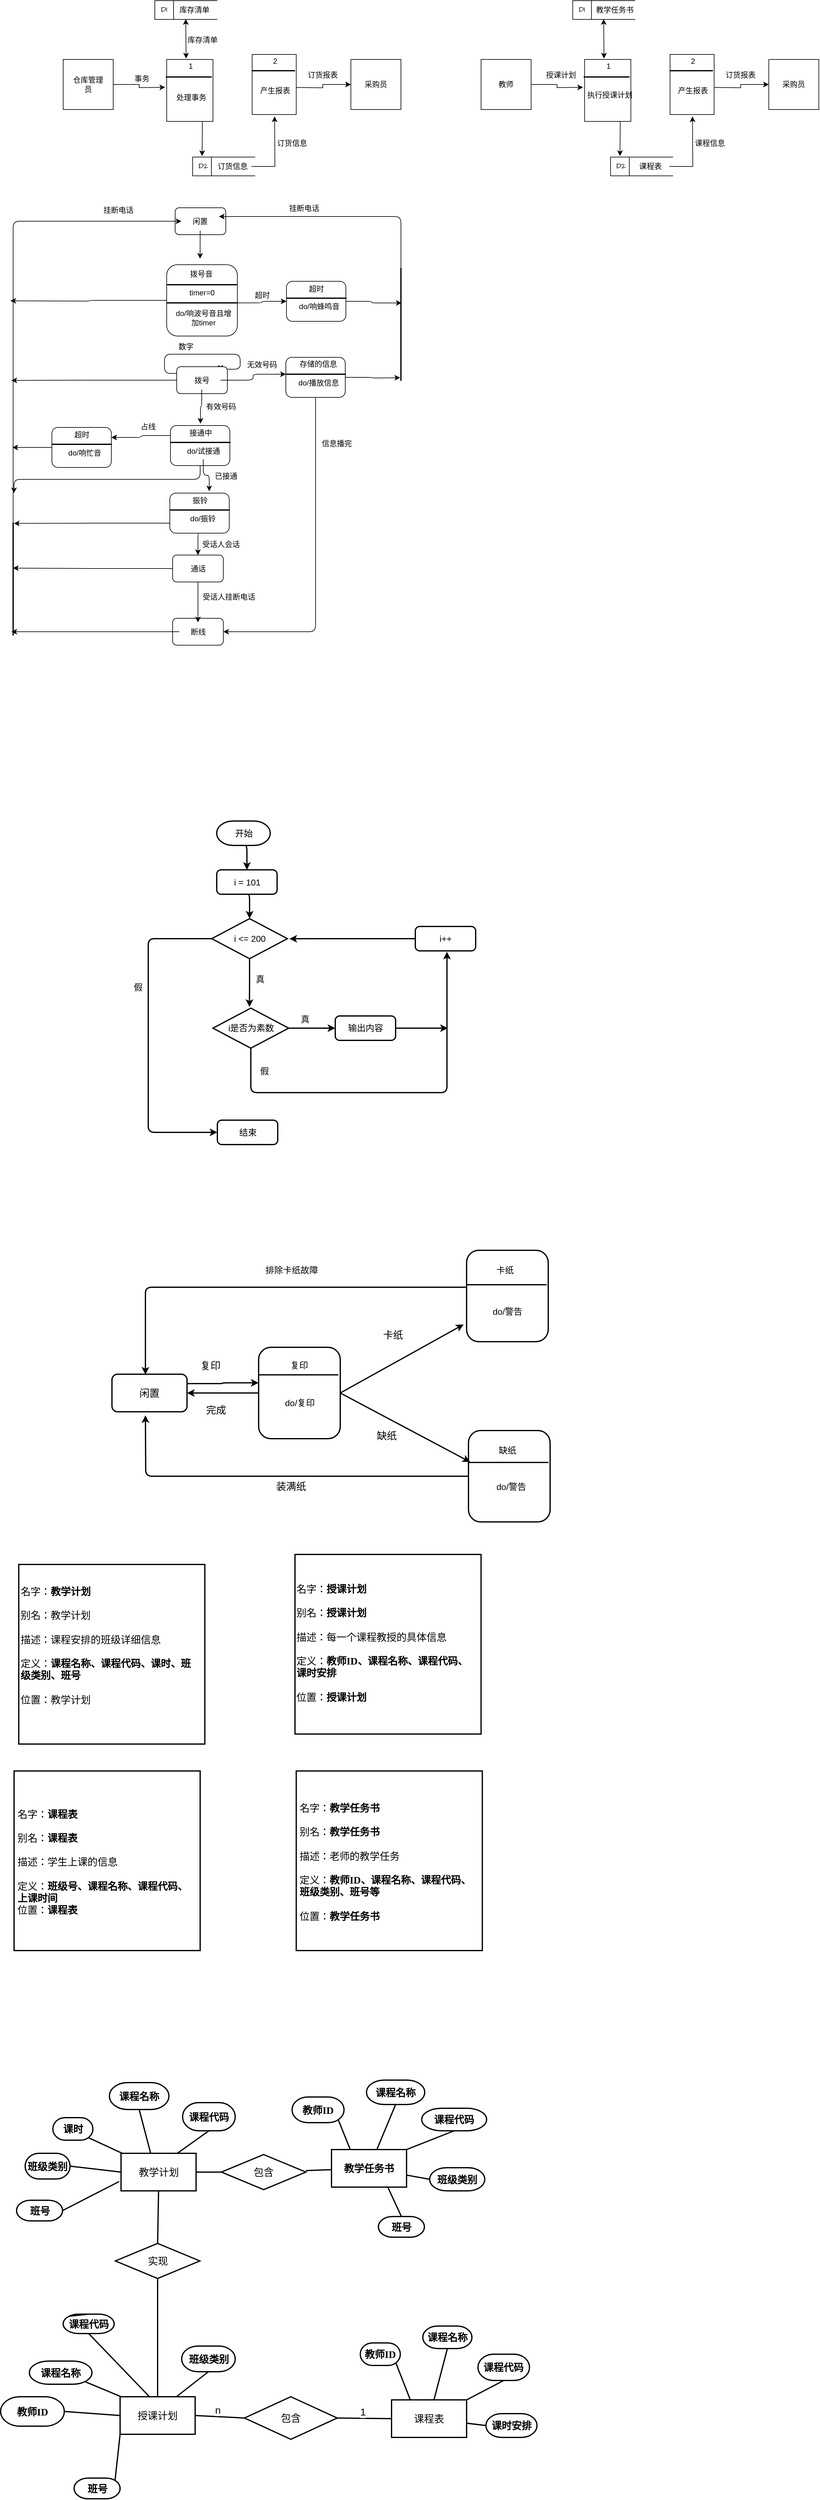 <mxfile version="24.2.5" type="github">
  <diagram name="第 1 页" id="WDAG6_UW9YXQtkm1U2-L">
    <mxGraphModel dx="806" dy="427" grid="0" gridSize="10" guides="1" tooltips="1" connect="1" arrows="1" fold="1" page="1" pageScale="1" pageWidth="2339" pageHeight="3300" math="0" shadow="0">
      <root>
        <mxCell id="0" />
        <mxCell id="1" parent="0" />
        <mxCell id="ZvIFP5IPXFubQ02iMavd-25" style="edgeStyle=orthogonalEdgeStyle;orthogonalLoop=1;jettySize=auto;html=1;exitX=1;exitY=0.5;exitDx=0;exitDy=0;entryX=0;entryY=0.5;entryDx=0;entryDy=0;rounded=0;" edge="1" parent="1" source="ZvIFP5IPXFubQ02iMavd-8">
          <mxGeometry relative="1" as="geometry">
            <mxPoint x="353" y="504.5" as="targetPoint" />
          </mxGeometry>
        </mxCell>
        <mxCell id="ZvIFP5IPXFubQ02iMavd-8" value="" style="whiteSpace=wrap;html=1;aspect=fixed;hachureGap=4;fontFamily=Architects Daughter;fontSource=https%3A%2F%2Ffonts.googleapis.com%2Fcss%3Ffamily%3DArchitects%2BDaughter;rounded=0;" vertex="1" parent="1">
          <mxGeometry x="190" y="460" width="80" height="80" as="geometry" />
        </mxCell>
        <mxCell id="ZvIFP5IPXFubQ02iMavd-9" value="" style="whiteSpace=wrap;html=1;aspect=fixed;hachureGap=4;fontFamily=Architects Daughter;fontSource=https%3A%2F%2Ffonts.googleapis.com%2Fcss%3Ffamily%3DArchitects%2BDaughter;rounded=0;" vertex="1" parent="1">
          <mxGeometry x="650" y="460" width="80" height="80" as="geometry" />
        </mxCell>
        <mxCell id="ZvIFP5IPXFubQ02iMavd-10" value="&amp;nbsp;D1" style="html=1;dashed=0;whiteSpace=wrap;shape=mxgraph.dfd.dataStoreID;align=left;spacingLeft=3;points=[[0,0],[0.5,0],[1,0],[0,0.5],[1,0.5],[0,1],[0.5,1],[1,1]];rounded=0;hachureGap=4;strokeColor=default;verticalAlign=middle;fontFamily=Architects Daughter;fontSource=https%3A%2F%2Ffonts.googleapis.com%2Fcss%3Ffamily%3DArchitects%2BDaughter;fontSize=12;fontColor=default;fillColor=default;" vertex="1" parent="1">
          <mxGeometry x="336.5" y="366" width="100" height="30" as="geometry" />
        </mxCell>
        <mxCell id="ZvIFP5IPXFubQ02iMavd-11" value="库存清单" style="text;html=1;align=center;verticalAlign=middle;whiteSpace=wrap;rounded=0;" vertex="1" parent="1">
          <mxGeometry x="369.5" y="366" width="60" height="30" as="geometry" />
        </mxCell>
        <mxCell id="ZvIFP5IPXFubQ02iMavd-12" value="订货报表" style="text;html=1;align=center;verticalAlign=middle;whiteSpace=wrap;rounded=0;" vertex="1" parent="1">
          <mxGeometry x="575" y="470" width="60" height="30" as="geometry" />
        </mxCell>
        <mxCell id="ZvIFP5IPXFubQ02iMavd-26" style="edgeStyle=orthogonalEdgeStyle;orthogonalLoop=1;jettySize=auto;html=1;rounded=0;" edge="1" parent="1">
          <mxGeometry relative="1" as="geometry">
            <mxPoint x="412.115" y="614.34" as="targetPoint" />
            <mxPoint x="386.5" y="552" as="sourcePoint" />
          </mxGeometry>
        </mxCell>
        <mxCell id="ZvIFP5IPXFubQ02iMavd-28" style="edgeStyle=orthogonalEdgeStyle;orthogonalLoop=1;jettySize=auto;html=1;exitX=1;exitY=0.5;exitDx=0;exitDy=0;entryX=0;entryY=0.5;entryDx=0;entryDy=0;rounded=0;" edge="1" parent="1" target="ZvIFP5IPXFubQ02iMavd-9">
          <mxGeometry relative="1" as="geometry">
            <mxPoint x="559" y="504.75" as="sourcePoint" />
          </mxGeometry>
        </mxCell>
        <mxCell id="ZvIFP5IPXFubQ02iMavd-15" value="仓库管理员" style="text;html=1;align=center;verticalAlign=middle;whiteSpace=wrap;rounded=0;" vertex="1" parent="1">
          <mxGeometry x="200" y="485" width="60" height="30" as="geometry" />
        </mxCell>
        <mxCell id="ZvIFP5IPXFubQ02iMavd-16" value="采购员" style="text;html=1;align=center;verticalAlign=middle;whiteSpace=wrap;rounded=0;" vertex="1" parent="1">
          <mxGeometry x="660" y="485" width="60" height="30" as="geometry" />
        </mxCell>
        <mxCell id="ZvIFP5IPXFubQ02iMavd-17" value="&amp;nbsp;D2" style="html=1;dashed=0;whiteSpace=wrap;shape=mxgraph.dfd.dataStoreID;align=left;spacingLeft=3;points=[[0,0],[0.5,0],[1,0],[0,0.5],[1,0.5],[0,1],[0.5,1],[1,1]];rounded=0;hachureGap=4;strokeColor=default;verticalAlign=middle;fontFamily=Architects Daughter;fontSource=https%3A%2F%2Ffonts.googleapis.com%2Fcss%3Ffamily%3DArchitects%2BDaughter;fontSize=12;fontColor=default;fillColor=default;" vertex="1" parent="1">
          <mxGeometry x="397" y="616" width="100" height="30" as="geometry" />
        </mxCell>
        <mxCell id="ZvIFP5IPXFubQ02iMavd-27" style="edgeStyle=orthogonalEdgeStyle;orthogonalLoop=1;jettySize=auto;html=1;entryX=0.5;entryY=1;entryDx=0;entryDy=0;rounded=0;" edge="1" parent="1" source="ZvIFP5IPXFubQ02iMavd-18">
          <mxGeometry relative="1" as="geometry">
            <mxPoint x="528" y="551" as="targetPoint" />
          </mxGeometry>
        </mxCell>
        <mxCell id="ZvIFP5IPXFubQ02iMavd-18" value="订货信息" style="text;html=1;align=center;verticalAlign=middle;whiteSpace=wrap;rounded=0;" vertex="1" parent="1">
          <mxGeometry x="431" y="616" width="60" height="30" as="geometry" />
        </mxCell>
        <mxCell id="ZvIFP5IPXFubQ02iMavd-19" value="事务" style="text;html=1;align=center;verticalAlign=middle;whiteSpace=wrap;rounded=0;" vertex="1" parent="1">
          <mxGeometry x="286" y="476" width="60" height="30" as="geometry" />
        </mxCell>
        <mxCell id="ZvIFP5IPXFubQ02iMavd-29" value="订货信息" style="text;html=1;align=center;verticalAlign=middle;whiteSpace=wrap;rounded=0;" vertex="1" parent="1">
          <mxGeometry x="526" y="579" width="60" height="30" as="geometry" />
        </mxCell>
        <mxCell id="ZvIFP5IPXFubQ02iMavd-30" value="" style="endArrow=classic;startArrow=classic;html=1;rounded=0;" edge="1" parent="1">
          <mxGeometry width="50" height="50" relative="1" as="geometry">
            <mxPoint x="386.5" y="458.5" as="sourcePoint" />
            <mxPoint x="386" y="395.5" as="targetPoint" />
          </mxGeometry>
        </mxCell>
        <mxCell id="ZvIFP5IPXFubQ02iMavd-31" value="库存清单" style="text;html=1;align=center;verticalAlign=middle;whiteSpace=wrap;rounded=0;" vertex="1" parent="1">
          <mxGeometry x="383" y="414" width="60" height="30" as="geometry" />
        </mxCell>
        <mxCell id="ZvIFP5IPXFubQ02iMavd-35" value="" style="rounded=0;whiteSpace=wrap;html=1;" vertex="1" parent="1">
          <mxGeometry x="355.5" y="460" width="74" height="99" as="geometry" />
        </mxCell>
        <mxCell id="ZvIFP5IPXFubQ02iMavd-36" value="" style="line;strokeWidth=2;html=1;rounded=0;" vertex="1" parent="1">
          <mxGeometry x="354" y="483" width="73.5" height="10" as="geometry" />
        </mxCell>
        <mxCell id="ZvIFP5IPXFubQ02iMavd-39" value="1" style="text;html=1;align=center;verticalAlign=middle;whiteSpace=wrap;rounded=0;" vertex="1" parent="1">
          <mxGeometry x="363.5" y="460" width="60" height="22" as="geometry" />
        </mxCell>
        <mxCell id="ZvIFP5IPXFubQ02iMavd-40" value="处理事务" style="text;html=1;align=center;verticalAlign=middle;whiteSpace=wrap;rounded=0;" vertex="1" parent="1">
          <mxGeometry x="365" y="507" width="60" height="28" as="geometry" />
        </mxCell>
        <mxCell id="ZvIFP5IPXFubQ02iMavd-45" value="" style="rounded=0;whiteSpace=wrap;html=1;" vertex="1" parent="1">
          <mxGeometry x="492.13" y="452" width="70.5" height="96" as="geometry" />
        </mxCell>
        <mxCell id="ZvIFP5IPXFubQ02iMavd-46" value="" style="line;strokeWidth=2;html=1;rounded=0;" vertex="1" parent="1">
          <mxGeometry x="491.38" y="473" width="69.25" height="10" as="geometry" />
        </mxCell>
        <mxCell id="ZvIFP5IPXFubQ02iMavd-47" value="2" style="text;html=1;align=center;verticalAlign=middle;whiteSpace=wrap;rounded=0;" vertex="1" parent="1">
          <mxGeometry x="500.13" y="452" width="57.5" height="22" as="geometry" />
        </mxCell>
        <mxCell id="ZvIFP5IPXFubQ02iMavd-48" value="产生报表" style="text;html=1;align=center;verticalAlign=middle;whiteSpace=wrap;rounded=0;" vertex="1" parent="1">
          <mxGeometry x="499" y="495" width="60" height="30" as="geometry" />
        </mxCell>
        <mxCell id="ZvIFP5IPXFubQ02iMavd-59" value="" style="rounded=1;whiteSpace=wrap;html=1;" vertex="1" parent="1">
          <mxGeometry x="369" y="697" width="81" height="43" as="geometry" />
        </mxCell>
        <mxCell id="ZvIFP5IPXFubQ02iMavd-138" style="edgeStyle=orthogonalEdgeStyle;orthogonalLoop=1;jettySize=auto;html=1;exitX=0.5;exitY=1;exitDx=0;exitDy=0;" edge="1" parent="1" source="ZvIFP5IPXFubQ02iMavd-58">
          <mxGeometry relative="1" as="geometry">
            <mxPoint x="408.857" y="778.423" as="targetPoint" />
          </mxGeometry>
        </mxCell>
        <mxCell id="ZvIFP5IPXFubQ02iMavd-58" value="闲置" style="text;html=1;align=center;verticalAlign=middle;whiteSpace=wrap;rounded=0;" vertex="1" parent="1">
          <mxGeometry x="379" y="703.5" width="60" height="30" as="geometry" />
        </mxCell>
        <mxCell id="ZvIFP5IPXFubQ02iMavd-63" value="" style="rounded=1;whiteSpace=wrap;html=1;" vertex="1" parent="1">
          <mxGeometry x="365" y="1353" width="81" height="43" as="geometry" />
        </mxCell>
        <mxCell id="ZvIFP5IPXFubQ02iMavd-111" style="edgeStyle=orthogonalEdgeStyle;orthogonalLoop=1;jettySize=auto;html=1;" edge="1" parent="1" source="ZvIFP5IPXFubQ02iMavd-64">
          <mxGeometry relative="1" as="geometry">
            <mxPoint x="107.275" y="1374.5" as="targetPoint" />
          </mxGeometry>
        </mxCell>
        <mxCell id="ZvIFP5IPXFubQ02iMavd-64" value="断线" style="text;html=1;align=center;verticalAlign=middle;whiteSpace=wrap;rounded=0;" vertex="1" parent="1">
          <mxGeometry x="375.5" y="1359.5" width="60" height="30" as="geometry" />
        </mxCell>
        <mxCell id="ZvIFP5IPXFubQ02iMavd-67" style="edgeStyle=orthogonalEdgeStyle;orthogonalLoop=1;jettySize=auto;html=1;exitX=0.5;exitY=1;exitDx=0;exitDy=0;entryX=0.5;entryY=0;entryDx=0;entryDy=0;" edge="1" parent="1" source="ZvIFP5IPXFubQ02iMavd-65" target="ZvIFP5IPXFubQ02iMavd-64">
          <mxGeometry relative="1" as="geometry" />
        </mxCell>
        <mxCell id="ZvIFP5IPXFubQ02iMavd-112" style="edgeStyle=orthogonalEdgeStyle;orthogonalLoop=1;jettySize=auto;html=1;exitX=0;exitY=0.5;exitDx=0;exitDy=0;" edge="1" parent="1" source="ZvIFP5IPXFubQ02iMavd-65">
          <mxGeometry relative="1" as="geometry">
            <mxPoint x="109.656" y="1272.857" as="targetPoint" />
          </mxGeometry>
        </mxCell>
        <mxCell id="ZvIFP5IPXFubQ02iMavd-65" value="" style="rounded=1;whiteSpace=wrap;html=1;" vertex="1" parent="1">
          <mxGeometry x="365" y="1252" width="81" height="43" as="geometry" />
        </mxCell>
        <mxCell id="ZvIFP5IPXFubQ02iMavd-66" value="通话" style="text;html=1;align=center;verticalAlign=middle;whiteSpace=wrap;rounded=0;" vertex="1" parent="1">
          <mxGeometry x="375.5" y="1258.5" width="60" height="30" as="geometry" />
        </mxCell>
        <mxCell id="ZvIFP5IPXFubQ02iMavd-119" style="edgeStyle=orthogonalEdgeStyle;orthogonalLoop=1;jettySize=auto;html=1;exitX=0;exitY=0.5;exitDx=0;exitDy=0;" edge="1" parent="1" source="ZvIFP5IPXFubQ02iMavd-68">
          <mxGeometry relative="1" as="geometry">
            <mxPoint x="105.688" y="845.714" as="targetPoint" />
          </mxGeometry>
        </mxCell>
        <mxCell id="ZvIFP5IPXFubQ02iMavd-68" value="" style="rounded=1;whiteSpace=wrap;html=1;" vertex="1" parent="1">
          <mxGeometry x="355.5" y="788" width="113" height="114" as="geometry" />
        </mxCell>
        <mxCell id="ZvIFP5IPXFubQ02iMavd-69" value="" style="line;strokeWidth=2;html=1;" vertex="1" parent="1">
          <mxGeometry x="355.5" y="815" width="113" height="10" as="geometry" />
        </mxCell>
        <mxCell id="ZvIFP5IPXFubQ02iMavd-145" style="edgeStyle=orthogonalEdgeStyle;orthogonalLoop=1;jettySize=auto;html=1;exitX=1;exitY=0.5;exitDx=0;exitDy=0;exitPerimeter=0;entryX=0;entryY=0.5;entryDx=0;entryDy=0;" edge="1" parent="1" source="ZvIFP5IPXFubQ02iMavd-70" target="ZvIFP5IPXFubQ02iMavd-80">
          <mxGeometry relative="1" as="geometry" />
        </mxCell>
        <mxCell id="ZvIFP5IPXFubQ02iMavd-70" value="" style="line;strokeWidth=2;html=1;" vertex="1" parent="1">
          <mxGeometry x="355.5" y="844" width="113" height="10" as="geometry" />
        </mxCell>
        <mxCell id="ZvIFP5IPXFubQ02iMavd-71" value="拨号音" style="text;html=1;align=center;verticalAlign=middle;whiteSpace=wrap;rounded=0;" vertex="1" parent="1">
          <mxGeometry x="381" y="788" width="60" height="30" as="geometry" />
        </mxCell>
        <mxCell id="ZvIFP5IPXFubQ02iMavd-72" value="timer=0" style="text;html=1;align=center;verticalAlign=middle;whiteSpace=wrap;rounded=0;" vertex="1" parent="1">
          <mxGeometry x="382" y="818" width="60" height="30" as="geometry" />
        </mxCell>
        <mxCell id="ZvIFP5IPXFubQ02iMavd-73" value="do/响波号音且增加timer" style="text;html=1;align=center;verticalAlign=middle;whiteSpace=wrap;rounded=0;" vertex="1" parent="1">
          <mxGeometry x="369" y="857" width="90.5" height="32" as="geometry" />
        </mxCell>
        <mxCell id="ZvIFP5IPXFubQ02iMavd-80" value="" style="rounded=1;whiteSpace=wrap;html=1;" vertex="1" parent="1">
          <mxGeometry x="547" y="814.5" width="95" height="64" as="geometry" />
        </mxCell>
        <mxCell id="ZvIFP5IPXFubQ02iMavd-81" value="" style="line;strokeWidth=2;html=1;" vertex="1" parent="1">
          <mxGeometry x="547" y="836.5" width="96" height="10" as="geometry" />
        </mxCell>
        <mxCell id="ZvIFP5IPXFubQ02iMavd-84" value="超时&lt;span style=&quot;color: rgba(0, 0, 0, 0); font-family: monospace; font-size: 0px; text-align: start; text-wrap: nowrap;&quot;&gt;%3CmxGraphModel%3E%3Croot%3E%3CmxCell%20id%3D%220%22%2F%3E%3CmxCell%20id%3D%221%22%20parent%3D%220%22%2F%3E%3CmxCell%20id%3D%222%22%20value%3D%22%E9%97%B2%E7%BD%AE%22%20style%3D%22text%3Bhtml%3D1%3Balign%3Dcenter%3BverticalAlign%3Dmiddle%3BwhiteSpace%3Dwrap%3Brounded%3D0%3B%22%20vertex%3D%221%22%20parent%3D%221%22%3E%3CmxGeometry%20x%3D%22379.5%22%20y%3D%22805.5%22%20width%3D%2260%22%20height%3D%2230%22%20as%3D%22geometry%22%2F%3E%3C%2FmxCell%3E%3C%2Froot%3E%3C%2FmxGraphModel%3E&lt;/span&gt;&lt;span style=&quot;color: rgba(0, 0, 0, 0); font-family: monospace; font-size: 0px; text-align: start; text-wrap: nowrap;&quot;&gt;%3CmxGraphModel%3E%3Croot%3E%3CmxCell%20id%3D%220%22%2F%3E%3CmxCell%20id%3D%221%22%20parent%3D%220%22%2F%3E%3CmxCell%20id%3D%222%22%20value%3D%22%E9%97%B2%E7%BD%AE%22%20style%3D%22text%3Bhtml%3D1%3Balign%3Dcenter%3BverticalAlign%3Dmiddle%3BwhiteSpace%3Dwrap%3Brounded%3D0%3B%22%20vertex%3D%221%22%20parent%3D%221%22%3E%3CmxGeometry%20x%3D%22379.5%22%20y%3D%22805.5%22%20width%3D%2260%22%20height%3D%2230%22%20as%3D%22geometry%22%2F%3E%3C%2FmxCell%3E%3C%2Froot%3E%3C%2FmxGraphModel%3E&lt;/span&gt;" style="text;html=1;align=center;verticalAlign=middle;whiteSpace=wrap;rounded=0;" vertex="1" parent="1">
          <mxGeometry x="565" y="811.5" width="60" height="30" as="geometry" />
        </mxCell>
        <mxCell id="ZvIFP5IPXFubQ02iMavd-85" value="do/响蜂鸣音" style="text;html=1;align=center;verticalAlign=middle;whiteSpace=wrap;rounded=0;" vertex="1" parent="1">
          <mxGeometry x="565" y="841.5" width="69" height="27" as="geometry" />
        </mxCell>
        <mxCell id="ZvIFP5IPXFubQ02iMavd-108" style="edgeStyle=orthogonalEdgeStyle;orthogonalLoop=1;jettySize=auto;html=1;exitX=0.5;exitY=1;exitDx=0;exitDy=0;entryX=1;entryY=0.5;entryDx=0;entryDy=0;" edge="1" parent="1" source="ZvIFP5IPXFubQ02iMavd-86" target="ZvIFP5IPXFubQ02iMavd-63">
          <mxGeometry relative="1" as="geometry" />
        </mxCell>
        <mxCell id="ZvIFP5IPXFubQ02iMavd-134" style="edgeStyle=orthogonalEdgeStyle;orthogonalLoop=1;jettySize=auto;html=1;exitX=1;exitY=0.5;exitDx=0;exitDy=0;" edge="1" parent="1" source="ZvIFP5IPXFubQ02iMavd-86">
          <mxGeometry relative="1" as="geometry">
            <mxPoint x="728.703" y="968.571" as="targetPoint" />
          </mxGeometry>
        </mxCell>
        <mxCell id="ZvIFP5IPXFubQ02iMavd-86" value="" style="rounded=1;whiteSpace=wrap;html=1;" vertex="1" parent="1">
          <mxGeometry x="546" y="936" width="95" height="64" as="geometry" />
        </mxCell>
        <mxCell id="ZvIFP5IPXFubQ02iMavd-87" value="" style="line;strokeWidth=2;html=1;" vertex="1" parent="1">
          <mxGeometry x="546" y="958" width="96" height="10" as="geometry" />
        </mxCell>
        <mxCell id="ZvIFP5IPXFubQ02iMavd-88" value="存储的信息" style="text;html=1;align=center;verticalAlign=middle;whiteSpace=wrap;rounded=0;" vertex="1" parent="1">
          <mxGeometry x="564" y="933" width="68" height="27" as="geometry" />
        </mxCell>
        <mxCell id="ZvIFP5IPXFubQ02iMavd-89" value="do/播放信息" style="text;html=1;align=center;verticalAlign=middle;whiteSpace=wrap;rounded=0;" vertex="1" parent="1">
          <mxGeometry x="564" y="963" width="69" height="27" as="geometry" />
        </mxCell>
        <mxCell id="ZvIFP5IPXFubQ02iMavd-123" style="edgeStyle=orthogonalEdgeStyle;orthogonalLoop=1;jettySize=auto;html=1;exitX=0;exitY=0.5;exitDx=0;exitDy=0;" edge="1" parent="1" source="ZvIFP5IPXFubQ02iMavd-90">
          <mxGeometry relative="1" as="geometry">
            <mxPoint x="108.862" y="1080.0" as="targetPoint" />
          </mxGeometry>
        </mxCell>
        <mxCell id="ZvIFP5IPXFubQ02iMavd-90" value="" style="rounded=1;whiteSpace=wrap;html=1;" vertex="1" parent="1">
          <mxGeometry x="172" y="1048" width="95" height="64" as="geometry" />
        </mxCell>
        <mxCell id="ZvIFP5IPXFubQ02iMavd-91" value="" style="line;strokeWidth=2;html=1;" vertex="1" parent="1">
          <mxGeometry x="172" y="1070" width="96" height="10" as="geometry" />
        </mxCell>
        <mxCell id="ZvIFP5IPXFubQ02iMavd-92" value="超时&lt;span style=&quot;color: rgba(0, 0, 0, 0); font-family: monospace; font-size: 0px; text-align: start; text-wrap: nowrap;&quot;&gt;%3CmxGraphModel%3E%3Croot%3E%3CmxCell%20id%3D%220%22%2F%3E%3CmxCell%20id%3D%221%22%20parent%3D%220%22%2F%3E%3CmxCell%20id%3D%222%22%20value%3D%22%E9%97%B2%E7%BD%AE%22%20style%3D%22text%3Bhtml%3D1%3Balign%3Dcenter%3BverticalAlign%3Dmiddle%3BwhiteSpace%3Dwrap%3Brounded%3D0%3B%22%20vertex%3D%221%22%20parent%3D%221%22%3E%3CmxGeometry%20x%3D%22379.5%22%20y%3D%22805.5%22%20width%3D%2260%22%20height%3D%2230%22%20as%3D%22geometry%22%2F%3E%3C%2FmxCell%3E%3C%2Froot%3E%3C%2FmxGraphModel%3E&lt;/span&gt;&lt;span style=&quot;color: rgba(0, 0, 0, 0); font-family: monospace; font-size: 0px; text-align: start; text-wrap: nowrap;&quot;&gt;%3CmxGraphModel%3E%3Croot%3E%3CmxCell%20id%3D%220%22%2F%3E%3CmxCell%20id%3D%221%22%20parent%3D%220%22%2F%3E%3CmxCell%20id%3D%222%22%20value%3D%22%E9%97%B2%E7%BD%AE%22%20style%3D%22text%3Bhtml%3D1%3Balign%3Dcenter%3BverticalAlign%3Dmiddle%3BwhiteSpace%3Dwrap%3Brounded%3D0%3B%22%20vertex%3D%221%22%20parent%3D%221%22%3E%3CmxGeometry%20x%3D%22379.5%22%20y%3D%22805.5%22%20width%3D%2260%22%20height%3D%2230%22%20as%3D%22geometry%22%2F%3E%3C%2FmxCell%3E%3C%2Froot%3E%3C%2FmxGraphModel%3E&lt;/span&gt;" style="text;html=1;align=center;verticalAlign=middle;whiteSpace=wrap;rounded=0;" vertex="1" parent="1">
          <mxGeometry x="190" y="1045" width="60" height="30" as="geometry" />
        </mxCell>
        <mxCell id="ZvIFP5IPXFubQ02iMavd-93" value="do/响忙音" style="text;html=1;align=center;verticalAlign=middle;whiteSpace=wrap;rounded=0;" vertex="1" parent="1">
          <mxGeometry x="190" y="1075" width="69" height="27" as="geometry" />
        </mxCell>
        <mxCell id="ZvIFP5IPXFubQ02iMavd-124" style="edgeStyle=orthogonalEdgeStyle;orthogonalLoop=1;jettySize=auto;html=1;exitX=0;exitY=0.25;exitDx=0;exitDy=0;entryX=1;entryY=0.25;entryDx=0;entryDy=0;" edge="1" parent="1" source="ZvIFP5IPXFubQ02iMavd-98" target="ZvIFP5IPXFubQ02iMavd-90">
          <mxGeometry relative="1" as="geometry" />
        </mxCell>
        <mxCell id="ZvIFP5IPXFubQ02iMavd-144" style="edgeStyle=orthogonalEdgeStyle;orthogonalLoop=1;jettySize=auto;html=1;exitX=0.5;exitY=1;exitDx=0;exitDy=0;" edge="1" parent="1" source="ZvIFP5IPXFubQ02iMavd-98">
          <mxGeometry relative="1" as="geometry">
            <mxPoint x="111.243" y="1153.026" as="targetPoint" />
          </mxGeometry>
        </mxCell>
        <mxCell id="ZvIFP5IPXFubQ02iMavd-98" value="" style="rounded=1;whiteSpace=wrap;html=1;" vertex="1" parent="1">
          <mxGeometry x="361.5" y="1045" width="95" height="64" as="geometry" />
        </mxCell>
        <mxCell id="ZvIFP5IPXFubQ02iMavd-99" value="" style="line;strokeWidth=2;html=1;" vertex="1" parent="1">
          <mxGeometry x="361.5" y="1067" width="96" height="10" as="geometry" />
        </mxCell>
        <mxCell id="ZvIFP5IPXFubQ02iMavd-100" value="接通中" style="text;html=1;align=center;verticalAlign=middle;whiteSpace=wrap;rounded=0;" vertex="1" parent="1">
          <mxGeometry x="379.5" y="1042" width="60" height="30" as="geometry" />
        </mxCell>
        <mxCell id="ZvIFP5IPXFubQ02iMavd-127" style="edgeStyle=orthogonalEdgeStyle;orthogonalLoop=1;jettySize=auto;html=1;entryX=0.75;entryY=0;entryDx=0;entryDy=0;" edge="1" parent="1" source="ZvIFP5IPXFubQ02iMavd-101" target="ZvIFP5IPXFubQ02iMavd-104">
          <mxGeometry relative="1" as="geometry" />
        </mxCell>
        <mxCell id="ZvIFP5IPXFubQ02iMavd-101" value="do/试接通" style="text;html=1;align=center;verticalAlign=middle;whiteSpace=wrap;rounded=0;" vertex="1" parent="1">
          <mxGeometry x="379.5" y="1072" width="69" height="27" as="geometry" />
        </mxCell>
        <mxCell id="ZvIFP5IPXFubQ02iMavd-113" style="edgeStyle=orthogonalEdgeStyle;orthogonalLoop=1;jettySize=auto;html=1;exitX=0;exitY=0.75;exitDx=0;exitDy=0;" edge="1" parent="1" source="ZvIFP5IPXFubQ02iMavd-102">
          <mxGeometry relative="1" as="geometry">
            <mxPoint x="111.243" y="1201.429" as="targetPoint" />
          </mxGeometry>
        </mxCell>
        <mxCell id="ZvIFP5IPXFubQ02iMavd-129" style="edgeStyle=orthogonalEdgeStyle;orthogonalLoop=1;jettySize=auto;html=1;exitX=0.5;exitY=1;exitDx=0;exitDy=0;entryX=0.5;entryY=0;entryDx=0;entryDy=0;" edge="1" parent="1" source="ZvIFP5IPXFubQ02iMavd-102" target="ZvIFP5IPXFubQ02iMavd-65">
          <mxGeometry relative="1" as="geometry" />
        </mxCell>
        <mxCell id="ZvIFP5IPXFubQ02iMavd-102" value="" style="rounded=1;whiteSpace=wrap;html=1;" vertex="1" parent="1">
          <mxGeometry x="360.5" y="1153" width="95" height="64" as="geometry" />
        </mxCell>
        <mxCell id="ZvIFP5IPXFubQ02iMavd-103" value="" style="line;strokeWidth=2;html=1;" vertex="1" parent="1">
          <mxGeometry x="360.5" y="1175" width="96" height="10" as="geometry" />
        </mxCell>
        <mxCell id="ZvIFP5IPXFubQ02iMavd-104" value="振铃" style="text;html=1;align=center;verticalAlign=middle;whiteSpace=wrap;rounded=0;" vertex="1" parent="1">
          <mxGeometry x="378.5" y="1150" width="60" height="30" as="geometry" />
        </mxCell>
        <mxCell id="ZvIFP5IPXFubQ02iMavd-105" value="do/振铃" style="text;html=1;align=center;verticalAlign=middle;whiteSpace=wrap;rounded=0;" vertex="1" parent="1">
          <mxGeometry x="378.5" y="1180" width="69" height="27" as="geometry" />
        </mxCell>
        <mxCell id="ZvIFP5IPXFubQ02iMavd-120" style="edgeStyle=orthogonalEdgeStyle;orthogonalLoop=1;jettySize=auto;html=1;exitX=0;exitY=0.5;exitDx=0;exitDy=0;" edge="1" parent="1" source="ZvIFP5IPXFubQ02iMavd-106">
          <mxGeometry relative="1" as="geometry">
            <mxPoint x="107.275" y="972.857" as="targetPoint" />
          </mxGeometry>
        </mxCell>
        <mxCell id="ZvIFP5IPXFubQ02iMavd-121" style="edgeStyle=orthogonalEdgeStyle;orthogonalLoop=1;jettySize=auto;html=1;exitX=0;exitY=0.25;exitDx=0;exitDy=0;entryX=1;entryY=0;entryDx=0;entryDy=0;" edge="1" parent="1" source="ZvIFP5IPXFubQ02iMavd-106" target="ZvIFP5IPXFubQ02iMavd-107">
          <mxGeometry relative="1" as="geometry">
            <mxPoint x="464.418" y="955.407" as="targetPoint" />
            <Array as="points">
              <mxPoint x="352" y="962" />
              <mxPoint x="352" y="931" />
              <mxPoint x="473" y="931" />
              <mxPoint x="473" y="955" />
              <mxPoint x="442" y="955" />
            </Array>
          </mxGeometry>
        </mxCell>
        <mxCell id="ZvIFP5IPXFubQ02iMavd-106" value="" style="rounded=1;whiteSpace=wrap;html=1;" vertex="1" parent="1">
          <mxGeometry x="371.5" y="951" width="81" height="43" as="geometry" />
        </mxCell>
        <mxCell id="ZvIFP5IPXFubQ02iMavd-125" style="edgeStyle=orthogonalEdgeStyle;orthogonalLoop=1;jettySize=auto;html=1;exitX=0.5;exitY=1;exitDx=0;exitDy=0;entryX=0.5;entryY=0;entryDx=0;entryDy=0;" edge="1" parent="1" source="ZvIFP5IPXFubQ02iMavd-107" target="ZvIFP5IPXFubQ02iMavd-100">
          <mxGeometry relative="1" as="geometry" />
        </mxCell>
        <mxCell id="ZvIFP5IPXFubQ02iMavd-140" style="edgeStyle=orthogonalEdgeStyle;orthogonalLoop=1;jettySize=auto;html=1;exitX=1;exitY=0.5;exitDx=0;exitDy=0;" edge="1" parent="1" source="ZvIFP5IPXFubQ02iMavd-107" target="ZvIFP5IPXFubQ02iMavd-87">
          <mxGeometry relative="1" as="geometry" />
        </mxCell>
        <mxCell id="ZvIFP5IPXFubQ02iMavd-107" value="拨号" style="text;html=1;align=center;verticalAlign=middle;whiteSpace=wrap;rounded=0;" vertex="1" parent="1">
          <mxGeometry x="381.5" y="957.5" width="60" height="30" as="geometry" />
        </mxCell>
        <mxCell id="ZvIFP5IPXFubQ02iMavd-110" value="信息播完" style="text;html=1;align=center;verticalAlign=middle;whiteSpace=wrap;rounded=0;" vertex="1" parent="1">
          <mxGeometry x="590" y="1057" width="75" height="34" as="geometry" />
        </mxCell>
        <mxCell id="ZvIFP5IPXFubQ02iMavd-117" style="edgeStyle=orthogonalEdgeStyle;orthogonalLoop=1;jettySize=auto;html=1;exitX=0;exitY=0.5;exitDx=0;exitDy=0;exitPerimeter=0;entryX=0;entryY=0.5;entryDx=0;entryDy=0;" edge="1" parent="1" source="ZvIFP5IPXFubQ02iMavd-114" target="ZvIFP5IPXFubQ02iMavd-58">
          <mxGeometry relative="1" as="geometry">
            <mxPoint x="110" y="763" as="targetPoint" />
          </mxGeometry>
        </mxCell>
        <mxCell id="ZvIFP5IPXFubQ02iMavd-114" value="" style="line;strokeWidth=2;direction=south;html=1;" vertex="1" parent="1">
          <mxGeometry x="105" y="1200" width="10" height="180.5" as="geometry" />
        </mxCell>
        <mxCell id="ZvIFP5IPXFubQ02iMavd-118" value="挂断电话" style="text;html=1;align=center;verticalAlign=middle;whiteSpace=wrap;rounded=0;" vertex="1" parent="1">
          <mxGeometry x="241" y="684" width="75" height="34" as="geometry" />
        </mxCell>
        <mxCell id="ZvIFP5IPXFubQ02iMavd-122" value="数字" style="text;html=1;align=center;verticalAlign=middle;whiteSpace=wrap;rounded=0;" vertex="1" parent="1">
          <mxGeometry x="348.5" y="902" width="75" height="34" as="geometry" />
        </mxCell>
        <mxCell id="ZvIFP5IPXFubQ02iMavd-126" value="有效号码" style="text;html=1;align=center;verticalAlign=middle;whiteSpace=wrap;rounded=0;" vertex="1" parent="1">
          <mxGeometry x="405" y="998" width="75" height="34" as="geometry" />
        </mxCell>
        <mxCell id="ZvIFP5IPXFubQ02iMavd-128" value="已接通" style="text;html=1;align=center;verticalAlign=middle;whiteSpace=wrap;rounded=0;" vertex="1" parent="1">
          <mxGeometry x="413" y="1109" width="75" height="34" as="geometry" />
        </mxCell>
        <mxCell id="ZvIFP5IPXFubQ02iMavd-131" value="受话人会话" style="text;html=1;align=center;verticalAlign=middle;whiteSpace=wrap;rounded=0;" vertex="1" parent="1">
          <mxGeometry x="405" y="1218" width="75" height="34" as="geometry" />
        </mxCell>
        <mxCell id="ZvIFP5IPXFubQ02iMavd-132" value="受话人挂断电话" style="text;html=1;align=center;verticalAlign=middle;whiteSpace=wrap;rounded=0;" vertex="1" parent="1">
          <mxGeometry x="409.5" y="1304" width="89.5" height="30" as="geometry" />
        </mxCell>
        <mxCell id="ZvIFP5IPXFubQ02iMavd-137" style="edgeStyle=orthogonalEdgeStyle;orthogonalLoop=1;jettySize=auto;html=1;exitX=0;exitY=0.5;exitDx=0;exitDy=0;exitPerimeter=0;entryX=1;entryY=0.25;entryDx=0;entryDy=0;" edge="1" parent="1" source="ZvIFP5IPXFubQ02iMavd-135" target="ZvIFP5IPXFubQ02iMavd-58">
          <mxGeometry relative="1" as="geometry">
            <mxPoint x="730.286" y="705.407" as="targetPoint" />
          </mxGeometry>
        </mxCell>
        <mxCell id="ZvIFP5IPXFubQ02iMavd-135" value="" style="line;strokeWidth=2;direction=south;html=1;" vertex="1" parent="1">
          <mxGeometry x="725" y="793" width="10" height="180.5" as="geometry" />
        </mxCell>
        <mxCell id="ZvIFP5IPXFubQ02iMavd-136" style="edgeStyle=orthogonalEdgeStyle;orthogonalLoop=1;jettySize=auto;html=1;exitX=1;exitY=0.5;exitDx=0;exitDy=0;entryX=0.311;entryY=0.392;entryDx=0;entryDy=0;entryPerimeter=0;" edge="1" parent="1" source="ZvIFP5IPXFubQ02iMavd-80" target="ZvIFP5IPXFubQ02iMavd-135">
          <mxGeometry relative="1" as="geometry" />
        </mxCell>
        <mxCell id="ZvIFP5IPXFubQ02iMavd-141" value="无效号码" style="text;html=1;align=center;verticalAlign=middle;whiteSpace=wrap;rounded=0;" vertex="1" parent="1">
          <mxGeometry x="478" y="933" width="60" height="30" as="geometry" />
        </mxCell>
        <mxCell id="ZvIFP5IPXFubQ02iMavd-143" value="占线" style="text;html=1;align=center;verticalAlign=middle;whiteSpace=wrap;rounded=0;" vertex="1" parent="1">
          <mxGeometry x="295.5" y="1032" width="60" height="30" as="geometry" />
        </mxCell>
        <mxCell id="ZvIFP5IPXFubQ02iMavd-146" value="超时" style="text;html=1;align=center;verticalAlign=middle;whiteSpace=wrap;rounded=0;" vertex="1" parent="1">
          <mxGeometry x="471" y="820" width="75" height="34" as="geometry" />
        </mxCell>
        <mxCell id="ZvIFP5IPXFubQ02iMavd-147" value="挂断电话" style="text;html=1;align=center;verticalAlign=middle;whiteSpace=wrap;rounded=0;" vertex="1" parent="1">
          <mxGeometry x="538" y="681" width="75" height="34" as="geometry" />
        </mxCell>
        <mxCell id="ZvIFP5IPXFubQ02iMavd-151" style="edgeStyle=orthogonalEdgeStyle;orthogonalLoop=1;jettySize=auto;html=1;exitX=0.5;exitY=1;exitDx=0;exitDy=0;exitPerimeter=0;entryX=0.5;entryY=0;entryDx=0;entryDy=0;strokeWidth=2;" edge="1" parent="1" source="ZvIFP5IPXFubQ02iMavd-148" target="ZvIFP5IPXFubQ02iMavd-150">
          <mxGeometry relative="1" as="geometry" />
        </mxCell>
        <mxCell id="ZvIFP5IPXFubQ02iMavd-148" value="&lt;font style=&quot;font-size: 14px;&quot;&gt;开始&lt;/font&gt;" style="strokeWidth=2;html=1;shape=mxgraph.flowchart.terminator;whiteSpace=wrap;" vertex="1" parent="1">
          <mxGeometry x="435.5" y="1677" width="85.5" height="39" as="geometry" />
        </mxCell>
        <mxCell id="ZvIFP5IPXFubQ02iMavd-150" value="&lt;font style=&quot;font-size: 14px;&quot;&gt;i = 101&lt;/font&gt;" style="rounded=1;whiteSpace=wrap;html=1;absoluteArcSize=1;arcSize=14;strokeWidth=2;" vertex="1" parent="1">
          <mxGeometry x="435.5" y="1755" width="96.5" height="39" as="geometry" />
        </mxCell>
        <mxCell id="ZvIFP5IPXFubQ02iMavd-157" style="edgeStyle=orthogonalEdgeStyle;orthogonalLoop=1;jettySize=auto;html=1;exitX=0.5;exitY=1;exitDx=0;exitDy=0;exitPerimeter=0;strokeWidth=2;" edge="1" parent="1" source="ZvIFP5IPXFubQ02iMavd-152">
          <mxGeometry relative="1" as="geometry">
            <mxPoint x="487.778" y="1974.129" as="targetPoint" />
          </mxGeometry>
        </mxCell>
        <mxCell id="ZvIFP5IPXFubQ02iMavd-166" style="edgeStyle=orthogonalEdgeStyle;rounded=1;orthogonalLoop=1;jettySize=auto;html=1;exitX=0;exitY=0.5;exitDx=0;exitDy=0;exitPerimeter=0;strokeColor=default;strokeWidth=2;align=center;verticalAlign=middle;fontFamily=Helvetica;fontSize=11;fontColor=default;labelBackgroundColor=default;endArrow=classic;entryX=0;entryY=0.5;entryDx=0;entryDy=0;" edge="1" parent="1" source="ZvIFP5IPXFubQ02iMavd-152" target="ZvIFP5IPXFubQ02iMavd-165">
          <mxGeometry relative="1" as="geometry">
            <mxPoint x="271" y="2174" as="targetPoint" />
            <Array as="points">
              <mxPoint x="326" y="1865" />
              <mxPoint x="326" y="2175" />
            </Array>
          </mxGeometry>
        </mxCell>
        <mxCell id="ZvIFP5IPXFubQ02iMavd-152" value="&lt;font style=&quot;font-size: 14px;&quot;&gt;i &amp;lt;= 200&lt;/font&gt;" style="strokeWidth=2;html=1;shape=mxgraph.flowchart.decision;whiteSpace=wrap;" vertex="1" parent="1">
          <mxGeometry x="427.5" y="1833" width="121" height="64" as="geometry" />
        </mxCell>
        <mxCell id="ZvIFP5IPXFubQ02iMavd-153" style="edgeStyle=orthogonalEdgeStyle;orthogonalLoop=1;jettySize=auto;html=1;exitX=0.5;exitY=1;exitDx=0;exitDy=0;entryX=0.5;entryY=0;entryDx=0;entryDy=0;entryPerimeter=0;strokeWidth=2;" edge="1" parent="1" source="ZvIFP5IPXFubQ02iMavd-150" target="ZvIFP5IPXFubQ02iMavd-152">
          <mxGeometry relative="1" as="geometry" />
        </mxCell>
        <mxCell id="ZvIFP5IPXFubQ02iMavd-164" style="edgeStyle=orthogonalEdgeStyle;rounded=1;orthogonalLoop=1;jettySize=auto;html=1;exitX=1;exitY=0.5;exitDx=0;exitDy=0;strokeColor=default;strokeWidth=2;align=center;verticalAlign=middle;fontFamily=Helvetica;fontSize=11;fontColor=default;labelBackgroundColor=default;endArrow=classic;" edge="1" parent="1" source="ZvIFP5IPXFubQ02iMavd-155">
          <mxGeometry relative="1" as="geometry">
            <mxPoint x="805" y="2008" as="targetPoint" />
          </mxGeometry>
        </mxCell>
        <mxCell id="ZvIFP5IPXFubQ02iMavd-155" value="&lt;span style=&quot;font-size: 14px;&quot;&gt;输出内容&lt;/span&gt;" style="rounded=1;whiteSpace=wrap;html=1;absoluteArcSize=1;arcSize=14;strokeWidth=2;" vertex="1" parent="1">
          <mxGeometry x="625" y="1988.5" width="96.5" height="39" as="geometry" />
        </mxCell>
        <mxCell id="ZvIFP5IPXFubQ02iMavd-159" style="edgeStyle=orthogonalEdgeStyle;orthogonalLoop=1;jettySize=auto;html=1;exitX=1;exitY=0.5;exitDx=0;exitDy=0;exitPerimeter=0;entryX=0;entryY=0.5;entryDx=0;entryDy=0;strokeWidth=2;" edge="1" parent="1" source="ZvIFP5IPXFubQ02iMavd-156" target="ZvIFP5IPXFubQ02iMavd-155">
          <mxGeometry relative="1" as="geometry" />
        </mxCell>
        <mxCell id="ZvIFP5IPXFubQ02iMavd-170" style="edgeStyle=orthogonalEdgeStyle;rounded=1;orthogonalLoop=1;jettySize=auto;html=1;exitX=0.5;exitY=1;exitDx=0;exitDy=0;exitPerimeter=0;strokeColor=default;strokeWidth=2;align=center;verticalAlign=middle;fontFamily=Helvetica;fontSize=11;fontColor=default;labelBackgroundColor=default;endArrow=classic;" edge="1" parent="1" source="ZvIFP5IPXFubQ02iMavd-156">
          <mxGeometry relative="1" as="geometry">
            <mxPoint x="803.584" y="1885.858" as="targetPoint" />
            <Array as="points">
              <mxPoint x="490" y="2111" />
              <mxPoint x="804" y="2111" />
            </Array>
          </mxGeometry>
        </mxCell>
        <mxCell id="ZvIFP5IPXFubQ02iMavd-156" value="&lt;span style=&quot;font-size: 14px;&quot;&gt;i是否为素数&lt;/span&gt;" style="strokeWidth=2;html=1;shape=mxgraph.flowchart.decision;whiteSpace=wrap;" vertex="1" parent="1">
          <mxGeometry x="429.5" y="1976" width="121" height="64" as="geometry" />
        </mxCell>
        <mxCell id="ZvIFP5IPXFubQ02iMavd-158" value="&lt;font style=&quot;font-size: 14px;&quot;&gt;真&lt;/font&gt;" style="text;html=1;align=center;verticalAlign=middle;whiteSpace=wrap;rounded=0;" vertex="1" parent="1">
          <mxGeometry x="475" y="1915" width="60" height="30" as="geometry" />
        </mxCell>
        <mxCell id="ZvIFP5IPXFubQ02iMavd-160" value="&lt;font style=&quot;font-size: 14px;&quot;&gt;真&lt;/font&gt;" style="text;html=1;align=center;verticalAlign=middle;whiteSpace=wrap;rounded=0;" vertex="1" parent="1">
          <mxGeometry x="547" y="1979" width="60" height="30" as="geometry" />
        </mxCell>
        <mxCell id="ZvIFP5IPXFubQ02iMavd-168" style="edgeStyle=orthogonalEdgeStyle;rounded=1;orthogonalLoop=1;jettySize=auto;html=1;exitX=0;exitY=0.5;exitDx=0;exitDy=0;strokeColor=default;strokeWidth=2;align=center;verticalAlign=middle;fontFamily=Helvetica;fontSize=11;fontColor=default;labelBackgroundColor=default;endArrow=classic;" edge="1" parent="1" source="ZvIFP5IPXFubQ02iMavd-163">
          <mxGeometry relative="1" as="geometry">
            <mxPoint x="551.732" y="1865.111" as="targetPoint" />
          </mxGeometry>
        </mxCell>
        <mxCell id="ZvIFP5IPXFubQ02iMavd-163" value="&lt;span style=&quot;font-size: 14px;&quot;&gt;i++&lt;/span&gt;" style="rounded=1;whiteSpace=wrap;html=1;absoluteArcSize=1;arcSize=14;strokeWidth=2;" vertex="1" parent="1">
          <mxGeometry x="753" y="1845.5" width="96.5" height="39" as="geometry" />
        </mxCell>
        <mxCell id="ZvIFP5IPXFubQ02iMavd-165" value="&lt;span style=&quot;font-size: 14px;&quot;&gt;结束&lt;/span&gt;" style="rounded=1;whiteSpace=wrap;html=1;absoluteArcSize=1;arcSize=14;strokeWidth=2;" vertex="1" parent="1">
          <mxGeometry x="436.5" y="2155" width="96.5" height="39" as="geometry" />
        </mxCell>
        <mxCell id="ZvIFP5IPXFubQ02iMavd-167" value="&lt;span style=&quot;font-size: 14px;&quot;&gt;假&lt;/span&gt;" style="text;html=1;align=center;verticalAlign=middle;whiteSpace=wrap;rounded=0;" vertex="1" parent="1">
          <mxGeometry x="280" y="1928" width="60" height="30" as="geometry" />
        </mxCell>
        <mxCell id="ZvIFP5IPXFubQ02iMavd-171" value="&lt;span style=&quot;font-size: 14px;&quot;&gt;假&lt;/span&gt;" style="text;html=1;align=center;verticalAlign=middle;whiteSpace=wrap;rounded=0;" vertex="1" parent="1">
          <mxGeometry x="482" y="2062" width="60" height="30" as="geometry" />
        </mxCell>
        <mxCell id="ZvIFP5IPXFubQ02iMavd-172" value="闲置" style="rounded=1;whiteSpace=wrap;html=1;fontFamily=Helvetica;fontSize=16;fontColor=default;labelBackgroundColor=default;strokeWidth=2;" vertex="1" parent="1">
          <mxGeometry x="268" y="2561" width="120" height="60" as="geometry" />
        </mxCell>
        <mxCell id="ZvIFP5IPXFubQ02iMavd-181" style="edgeStyle=orthogonalEdgeStyle;rounded=1;orthogonalLoop=1;jettySize=auto;html=1;entryX=1;entryY=0.5;entryDx=0;entryDy=0;strokeColor=default;strokeWidth=2;align=center;verticalAlign=middle;fontFamily=Helvetica;fontSize=11;fontColor=default;labelBackgroundColor=default;endArrow=classic;" edge="1" parent="1" source="ZvIFP5IPXFubQ02iMavd-175" target="ZvIFP5IPXFubQ02iMavd-172">
          <mxGeometry relative="1" as="geometry" />
        </mxCell>
        <mxCell id="ZvIFP5IPXFubQ02iMavd-183" style="rounded=1;orthogonalLoop=1;jettySize=auto;html=1;exitX=1;exitY=0.5;exitDx=0;exitDy=0;strokeColor=default;strokeWidth=2;align=center;verticalAlign=middle;fontFamily=Helvetica;fontSize=11;fontColor=default;labelBackgroundColor=default;endArrow=classic;" edge="1" parent="1" source="ZvIFP5IPXFubQ02iMavd-175">
          <mxGeometry relative="1" as="geometry">
            <mxPoint x="830.127" y="2481.537" as="targetPoint" />
          </mxGeometry>
        </mxCell>
        <mxCell id="ZvIFP5IPXFubQ02iMavd-175" value="" style="rounded=1;whiteSpace=wrap;html=1;fontFamily=Helvetica;fontSize=11;fontColor=default;labelBackgroundColor=default;strokeWidth=2;" vertex="1" parent="1">
          <mxGeometry x="502.5" y="2518" width="130.5" height="146" as="geometry" />
        </mxCell>
        <mxCell id="ZvIFP5IPXFubQ02iMavd-178" style="edgeStyle=orthogonalEdgeStyle;rounded=1;orthogonalLoop=1;jettySize=auto;html=1;exitX=0;exitY=0.25;exitDx=0;exitDy=0;strokeColor=default;strokeWidth=2;align=center;verticalAlign=middle;fontFamily=Helvetica;fontSize=11;fontColor=default;labelBackgroundColor=default;endArrow=classic;" edge="1" parent="1">
          <mxGeometry relative="1" as="geometry">
            <mxPoint x="321.485" y="2561.679" as="targetPoint" />
            <mxPoint x="835" y="2421.0" as="sourcePoint" />
            <Array as="points">
              <mxPoint x="322" y="2422" />
            </Array>
          </mxGeometry>
        </mxCell>
        <mxCell id="ZvIFP5IPXFubQ02iMavd-176" value="" style="rounded=1;whiteSpace=wrap;html=1;fontFamily=Helvetica;fontSize=11;fontColor=default;labelBackgroundColor=default;strokeWidth=2;" vertex="1" parent="1">
          <mxGeometry x="835" y="2363" width="130.5" height="146" as="geometry" />
        </mxCell>
        <mxCell id="ZvIFP5IPXFubQ02iMavd-182" style="edgeStyle=orthogonalEdgeStyle;rounded=1;orthogonalLoop=1;jettySize=auto;html=1;exitX=0;exitY=0.5;exitDx=0;exitDy=0;strokeColor=default;strokeWidth=2;align=center;verticalAlign=middle;fontFamily=Helvetica;fontSize=11;fontColor=default;labelBackgroundColor=default;endArrow=classic;" edge="1" parent="1" source="ZvIFP5IPXFubQ02iMavd-177">
          <mxGeometry relative="1" as="geometry">
            <mxPoint x="321.485" y="2626.598" as="targetPoint" />
          </mxGeometry>
        </mxCell>
        <mxCell id="ZvIFP5IPXFubQ02iMavd-177" value="" style="rounded=1;whiteSpace=wrap;html=1;fontFamily=Helvetica;fontSize=11;fontColor=default;labelBackgroundColor=default;strokeWidth=2;" vertex="1" parent="1">
          <mxGeometry x="838" y="2651" width="130.5" height="146" as="geometry" />
        </mxCell>
        <mxCell id="ZvIFP5IPXFubQ02iMavd-180" style="edgeStyle=orthogonalEdgeStyle;rounded=1;orthogonalLoop=1;jettySize=auto;html=1;exitX=1;exitY=0.25;exitDx=0;exitDy=0;entryX=-0.001;entryY=0.389;entryDx=0;entryDy=0;entryPerimeter=0;strokeColor=default;strokeWidth=2;align=center;verticalAlign=middle;fontFamily=Helvetica;fontSize=11;fontColor=default;labelBackgroundColor=default;endArrow=classic;" edge="1" parent="1" source="ZvIFP5IPXFubQ02iMavd-172" target="ZvIFP5IPXFubQ02iMavd-175">
          <mxGeometry relative="1" as="geometry" />
        </mxCell>
        <mxCell id="ZvIFP5IPXFubQ02iMavd-184" style="rounded=1;orthogonalLoop=1;jettySize=auto;html=1;exitX=1;exitY=0.5;exitDx=0;exitDy=0;entryX=0.02;entryY=0.344;entryDx=0;entryDy=0;entryPerimeter=0;strokeColor=default;strokeWidth=2;align=center;verticalAlign=middle;fontFamily=Helvetica;fontSize=11;fontColor=default;labelBackgroundColor=default;endArrow=classic;" edge="1" parent="1" source="ZvIFP5IPXFubQ02iMavd-175" target="ZvIFP5IPXFubQ02iMavd-177">
          <mxGeometry relative="1" as="geometry" />
        </mxCell>
        <mxCell id="ZvIFP5IPXFubQ02iMavd-185" value="&lt;font style=&quot;font-size: 14px;&quot;&gt;排除卡纸故障&lt;/font&gt;" style="text;html=1;align=center;verticalAlign=middle;resizable=0;points=[];autosize=1;strokeColor=none;fillColor=none;fontFamily=Helvetica;fontSize=14;fontColor=default;labelBackgroundColor=default;strokeWidth=2;" vertex="1" parent="1">
          <mxGeometry x="504" y="2380" width="102" height="29" as="geometry" />
        </mxCell>
        <mxCell id="ZvIFP5IPXFubQ02iMavd-187" value="装满纸" style="text;html=1;align=center;verticalAlign=middle;resizable=0;points=[];autosize=1;strokeColor=none;fillColor=none;fontFamily=Helvetica;fontSize=16;fontColor=default;labelBackgroundColor=default;" vertex="1" parent="1">
          <mxGeometry x="521" y="2724" width="66" height="31" as="geometry" />
        </mxCell>
        <mxCell id="ZvIFP5IPXFubQ02iMavd-188" value="完成" style="text;html=1;align=center;verticalAlign=middle;resizable=0;points=[];autosize=1;strokeColor=none;fillColor=none;fontFamily=Helvetica;fontSize=16;fontColor=default;labelBackgroundColor=default;" vertex="1" parent="1">
          <mxGeometry x="409" y="2602" width="50" height="31" as="geometry" />
        </mxCell>
        <mxCell id="ZvIFP5IPXFubQ02iMavd-189" value="复印" style="text;html=1;align=center;verticalAlign=middle;resizable=0;points=[];autosize=1;strokeColor=none;fillColor=none;fontFamily=Helvetica;fontSize=16;fontColor=default;labelBackgroundColor=default;" vertex="1" parent="1">
          <mxGeometry x="400" y="2531" width="50" height="31" as="geometry" />
        </mxCell>
        <mxCell id="ZvIFP5IPXFubQ02iMavd-190" value="卡纸" style="text;html=1;align=center;verticalAlign=middle;resizable=0;points=[];autosize=1;strokeColor=none;fillColor=none;fontFamily=Helvetica;fontSize=16;fontColor=default;labelBackgroundColor=default;" vertex="1" parent="1">
          <mxGeometry x="692" y="2482" width="50" height="31" as="geometry" />
        </mxCell>
        <mxCell id="ZvIFP5IPXFubQ02iMavd-191" value="缺纸" style="text;html=1;align=center;verticalAlign=middle;resizable=0;points=[];autosize=1;strokeColor=none;fillColor=none;fontFamily=Helvetica;fontSize=16;fontColor=default;labelBackgroundColor=default;" vertex="1" parent="1">
          <mxGeometry x="682" y="2643" width="50" height="31" as="geometry" />
        </mxCell>
        <mxCell id="ZvIFP5IPXFubQ02iMavd-192" value="" style="line;strokeWidth=2;html=1;rounded=1;strokeColor=default;align=center;verticalAlign=middle;fontFamily=Helvetica;fontSize=16;fontColor=default;labelBackgroundColor=default;fillColor=default;" vertex="1" parent="1">
          <mxGeometry x="502.5" y="2557" width="127.5" height="10" as="geometry" />
        </mxCell>
        <mxCell id="ZvIFP5IPXFubQ02iMavd-193" value="" style="line;strokeWidth=2;html=1;rounded=1;strokeColor=default;align=center;verticalAlign=middle;fontFamily=Helvetica;fontSize=16;fontColor=default;labelBackgroundColor=default;fillColor=default;" vertex="1" parent="1">
          <mxGeometry x="835" y="2413" width="128" height="10" as="geometry" />
        </mxCell>
        <mxCell id="ZvIFP5IPXFubQ02iMavd-195" value="卡纸" style="text;html=1;align=center;verticalAlign=middle;resizable=0;points=[];autosize=1;strokeColor=none;fillColor=none;fontFamily=Helvetica;fontSize=14;fontColor=default;labelBackgroundColor=default;strokeWidth=2;" vertex="1" parent="1">
          <mxGeometry x="873" y="2380" width="46" height="29" as="geometry" />
        </mxCell>
        <mxCell id="ZvIFP5IPXFubQ02iMavd-196" value="do/警告" style="text;html=1;align=center;verticalAlign=middle;resizable=0;points=[];autosize=1;strokeColor=none;fillColor=none;fontFamily=Helvetica;fontSize=14;fontColor=default;labelBackgroundColor=default;strokeWidth=2;" vertex="1" parent="1">
          <mxGeometry x="867" y="2446" width="65" height="29" as="geometry" />
        </mxCell>
        <mxCell id="ZvIFP5IPXFubQ02iMavd-197" value="" style="line;strokeWidth=2;html=1;rounded=1;strokeColor=default;align=center;verticalAlign=middle;fontFamily=Helvetica;fontSize=16;fontColor=default;labelBackgroundColor=default;fillColor=default;" vertex="1" parent="1">
          <mxGeometry x="838" y="2697" width="128" height="10" as="geometry" />
        </mxCell>
        <mxCell id="ZvIFP5IPXFubQ02iMavd-199" value="缺纸" style="text;html=1;align=center;verticalAlign=middle;resizable=0;points=[];autosize=1;strokeColor=none;fillColor=none;fontFamily=Helvetica;fontSize=14;fontColor=default;labelBackgroundColor=default;strokeWidth=2;" vertex="1" parent="1">
          <mxGeometry x="877.25" y="2668" width="46" height="29" as="geometry" />
        </mxCell>
        <mxCell id="ZvIFP5IPXFubQ02iMavd-200" value="do/警告" style="text;html=1;align=center;verticalAlign=middle;resizable=0;points=[];autosize=1;strokeColor=none;fillColor=none;fontFamily=Helvetica;fontSize=14;fontColor=default;labelBackgroundColor=default;strokeWidth=2;" vertex="1" parent="1">
          <mxGeometry x="873" y="2726" width="65" height="29" as="geometry" />
        </mxCell>
        <mxCell id="ZvIFP5IPXFubQ02iMavd-201" value="do/复印" style="text;html=1;align=center;verticalAlign=middle;resizable=0;points=[];autosize=1;strokeColor=none;fillColor=none;fontFamily=Helvetica;fontSize=14;fontColor=default;labelBackgroundColor=default;strokeWidth=2;" vertex="1" parent="1">
          <mxGeometry x="535.25" y="2592" width="65" height="29" as="geometry" />
        </mxCell>
        <mxCell id="ZvIFP5IPXFubQ02iMavd-202" value="复印" style="text;html=1;align=center;verticalAlign=middle;resizable=0;points=[];autosize=1;strokeColor=none;fillColor=none;fontFamily=Helvetica;fontSize=14;fontColor=default;labelBackgroundColor=default;strokeWidth=2;" vertex="1" parent="1">
          <mxGeometry x="543.75" y="2532" width="46" height="29" as="geometry" />
        </mxCell>
        <mxCell id="ZvIFP5IPXFubQ02iMavd-203" value="&lt;div style=&quot;text-align: right;&quot;&gt;&lt;br&gt;&lt;/div&gt;&lt;div&gt;&lt;br&gt;&lt;/div&gt;&lt;div&gt;&lt;br&gt;&lt;/div&gt;&lt;div&gt;&lt;br&gt;&lt;/div&gt;&lt;div&gt;&lt;br&gt;&lt;/div&gt;&lt;div&gt;&lt;br&gt;&lt;/div&gt;&lt;div&gt;&lt;br&gt;&lt;/div&gt;&lt;div&gt;&lt;br&gt;&lt;/div&gt;&lt;div&gt;&lt;br&gt;&lt;/div&gt;&lt;div&gt;&lt;br&gt;&lt;/div&gt;" style="rounded=0;whiteSpace=wrap;html=1;strokeColor=default;strokeWidth=2;align=left;verticalAlign=middle;fontFamily=Helvetica;fontSize=16;fontColor=default;labelBackgroundColor=default;fillColor=default;labelPosition=center;verticalLabelPosition=middle;" vertex="1" parent="1">
          <mxGeometry x="119" y="2865" width="297.5" height="287" as="geometry" />
        </mxCell>
        <mxCell id="ZvIFP5IPXFubQ02iMavd-206" value="名字：&lt;b&gt;&lt;span style=&quot;font-size: 12pt; font-family: 宋体;&quot;&gt;教学计划&lt;/span&gt;&lt;/b&gt;&lt;div&gt;&lt;br&gt;&lt;div&gt;别名：教学计划&lt;/div&gt;&lt;div&gt;&lt;br&gt;&lt;/div&gt;&lt;div&gt;描述：课程安排的班级详细信息&lt;/div&gt;&lt;div&gt;&lt;br&gt;&lt;/div&gt;&lt;div&gt;定义：&lt;b&gt;&lt;span style=&quot;font-size: 12pt; font-family: 宋体;&quot;&gt;课程名称、课程代码、课时、班级类别、班号&lt;/span&gt;&lt;/b&gt;&lt;/div&gt;&lt;div&gt;&lt;br&gt;&lt;/div&gt;&lt;div&gt;位置：教学计划&lt;br&gt;&lt;div&gt;&lt;div&gt;&lt;br&gt;&lt;/div&gt;&lt;/div&gt;&lt;/div&gt;&lt;/div&gt;" style="text;html=1;align=left;verticalAlign=middle;whiteSpace=wrap;rounded=0;fontFamily=Helvetica;fontSize=16;fontColor=default;labelBackgroundColor=default;" vertex="1" parent="1">
          <mxGeometry x="120" y="2882" width="289" height="244" as="geometry" />
        </mxCell>
        <mxCell id="ZvIFP5IPXFubQ02iMavd-208" value="&lt;div style=&quot;text-align: right;&quot;&gt;&lt;br&gt;&lt;/div&gt;&lt;div&gt;&lt;br&gt;&lt;/div&gt;&lt;div&gt;&lt;br&gt;&lt;/div&gt;&lt;div&gt;&lt;br&gt;&lt;/div&gt;&lt;div&gt;&lt;br&gt;&lt;/div&gt;&lt;div&gt;&lt;br&gt;&lt;/div&gt;&lt;div&gt;&lt;br&gt;&lt;/div&gt;&lt;div&gt;&lt;br&gt;&lt;/div&gt;&lt;div&gt;&lt;br&gt;&lt;/div&gt;&lt;div&gt;&lt;br&gt;&lt;/div&gt;" style="rounded=0;whiteSpace=wrap;html=1;strokeColor=default;strokeWidth=2;align=left;verticalAlign=middle;fontFamily=Helvetica;fontSize=16;fontColor=default;labelBackgroundColor=default;fillColor=default;labelPosition=center;verticalLabelPosition=middle;" vertex="1" parent="1">
          <mxGeometry x="111.5" y="3195" width="297.5" height="287" as="geometry" />
        </mxCell>
        <mxCell id="ZvIFP5IPXFubQ02iMavd-210" value="&lt;div style=&quot;text-align: right;&quot;&gt;&lt;br&gt;&lt;/div&gt;&lt;div&gt;&lt;br&gt;&lt;/div&gt;&lt;div&gt;&lt;br&gt;&lt;/div&gt;&lt;div&gt;&lt;br&gt;&lt;/div&gt;&lt;div&gt;&lt;br&gt;&lt;/div&gt;&lt;div&gt;&lt;br&gt;&lt;/div&gt;&lt;div&gt;&lt;br&gt;&lt;/div&gt;&lt;div&gt;&lt;br&gt;&lt;/div&gt;&lt;div&gt;&lt;br&gt;&lt;/div&gt;&lt;div&gt;&lt;br&gt;&lt;/div&gt;" style="rounded=0;whiteSpace=wrap;html=1;strokeColor=default;strokeWidth=2;align=left;verticalAlign=middle;fontFamily=Helvetica;fontSize=16;fontColor=default;labelBackgroundColor=default;fillColor=default;labelPosition=center;verticalLabelPosition=middle;" vertex="1" parent="1">
          <mxGeometry x="560.63" y="2849" width="297.5" height="287" as="geometry" />
        </mxCell>
        <mxCell id="ZvIFP5IPXFubQ02iMavd-212" value="名字：&lt;b&gt;&lt;span style=&quot;font-size: 12pt; font-family: 宋体;&quot;&gt;授课计划&lt;/span&gt;&lt;/b&gt;&lt;div&gt;&lt;br&gt;&lt;div&gt;别名：&lt;b&gt;&lt;span style=&quot;font-size: 12pt; font-family: 宋体;&quot;&gt;授课计划&lt;/span&gt;&lt;/b&gt;&lt;/div&gt;&lt;div&gt;&lt;br&gt;&lt;/div&gt;&lt;div&gt;描述：每一个课程教授的具体信息&lt;/div&gt;&lt;div&gt;&lt;br&gt;&lt;/div&gt;&lt;div&gt;定义：&lt;b&gt;&lt;span style=&quot;font-size: 12pt; font-family: 宋体;&quot;&gt;教师&lt;span lang=&quot;EN-US&quot;&gt;ID&lt;/span&gt;、课程名称、课程代码、课时安排&lt;/span&gt;&lt;/b&gt;&lt;/div&gt;&lt;div&gt;&lt;br&gt;&lt;/div&gt;&lt;div&gt;位置：&lt;b&gt;&lt;span style=&quot;font-size: 12pt; font-family: 宋体;&quot;&gt;授课计划&lt;/span&gt;&lt;/b&gt;&lt;br&gt;&lt;div&gt;&lt;div&gt;&lt;br&gt;&lt;/div&gt;&lt;/div&gt;&lt;/div&gt;&lt;/div&gt;" style="text;html=1;align=left;verticalAlign=middle;whiteSpace=wrap;rounded=0;fontFamily=Helvetica;fontSize=16;fontColor=default;labelBackgroundColor=default;" vertex="1" parent="1">
          <mxGeometry x="560.63" y="2878" width="289" height="244" as="geometry" />
        </mxCell>
        <mxCell id="ZvIFP5IPXFubQ02iMavd-213" value="名字：&lt;b&gt;&lt;span style=&quot;font-size: 12pt; font-family: 宋体;&quot;&gt;课程表&lt;/span&gt;&lt;/b&gt;&lt;div&gt;&lt;br&gt;&lt;div&gt;别名：&lt;b&gt;&lt;span style=&quot;font-size: 12pt; font-family: 宋体;&quot;&gt;课程表&lt;/span&gt;&lt;/b&gt;&lt;/div&gt;&lt;div&gt;&lt;br&gt;&lt;/div&gt;&lt;div&gt;描述：学生上课的信息&lt;/div&gt;&lt;div&gt;&lt;br&gt;&lt;/div&gt;&lt;div&gt;定义：&lt;b&gt;&lt;span style=&quot;font-size: 12pt; font-family: 宋体;&quot;&gt;班级号、课程名称、课程代码、上课时间&lt;/span&gt;&lt;/b&gt;&lt;/div&gt;&lt;div&gt;位置：&lt;b&gt;&lt;span style=&quot;font-size: 12pt; font-family: 宋体;&quot;&gt;课程表&lt;/span&gt;&lt;/b&gt;&lt;br&gt;&lt;div&gt;&lt;div&gt;&lt;br&gt;&lt;/div&gt;&lt;/div&gt;&lt;/div&gt;&lt;/div&gt;" style="text;html=1;align=left;verticalAlign=middle;whiteSpace=wrap;rounded=0;fontFamily=Helvetica;fontSize=16;fontColor=default;labelBackgroundColor=default;" vertex="1" parent="1">
          <mxGeometry x="115" y="3228" width="289" height="244" as="geometry" />
        </mxCell>
        <mxCell id="ZvIFP5IPXFubQ02iMavd-214" value="&lt;div style=&quot;text-align: right;&quot;&gt;&lt;br&gt;&lt;/div&gt;&lt;div&gt;&lt;br&gt;&lt;/div&gt;&lt;div&gt;&lt;br&gt;&lt;/div&gt;&lt;div&gt;&lt;br&gt;&lt;/div&gt;&lt;div&gt;&lt;br&gt;&lt;/div&gt;&lt;div&gt;&lt;br&gt;&lt;/div&gt;&lt;div&gt;&lt;br&gt;&lt;/div&gt;&lt;div&gt;&lt;br&gt;&lt;/div&gt;&lt;div&gt;&lt;br&gt;&lt;/div&gt;&lt;div&gt;&lt;br&gt;&lt;/div&gt;" style="rounded=0;whiteSpace=wrap;html=1;strokeColor=default;strokeWidth=2;align=left;verticalAlign=middle;fontFamily=Helvetica;fontSize=16;fontColor=default;labelBackgroundColor=default;fillColor=default;labelPosition=center;verticalLabelPosition=middle;" vertex="1" parent="1">
          <mxGeometry x="562.63" y="3195" width="297.5" height="287" as="geometry" />
        </mxCell>
        <mxCell id="ZvIFP5IPXFubQ02iMavd-215" value="名字：&lt;b&gt;&lt;span style=&quot;font-size: 12pt; font-family: 宋体;&quot;&gt;教学任务书&lt;/span&gt;&lt;/b&gt;&lt;div&gt;&lt;br&gt;&lt;div&gt;别名：&lt;b&gt;&lt;span style=&quot;font-size: 12pt; font-family: 宋体;&quot;&gt;教学任务书&lt;/span&gt;&lt;/b&gt;&lt;/div&gt;&lt;div&gt;&lt;br&gt;&lt;/div&gt;&lt;div&gt;描述：老师的教学任务&lt;/div&gt;&lt;div&gt;&lt;br&gt;&lt;/div&gt;&lt;div&gt;定义：&lt;b&gt;&lt;span style=&quot;font-size: 12pt; font-family: 宋体;&quot;&gt;教师&lt;span lang=&quot;EN-US&quot;&gt;ID&lt;/span&gt;、课程名称、课程代码、班级类别、班号等&lt;/span&gt;&lt;/b&gt;&lt;/div&gt;&lt;div&gt;&lt;br&gt;&lt;/div&gt;&lt;div&gt;位置：&lt;b&gt;&lt;span style=&quot;font-size: 12pt; font-family: 宋体;&quot;&gt;教学任务书&lt;/span&gt;&lt;/b&gt;&lt;br&gt;&lt;div&gt;&lt;div&gt;&lt;br&gt;&lt;/div&gt;&lt;/div&gt;&lt;/div&gt;&lt;/div&gt;" style="text;html=1;align=left;verticalAlign=middle;whiteSpace=wrap;rounded=0;fontFamily=Helvetica;fontSize=16;fontColor=default;labelBackgroundColor=default;" vertex="1" parent="1">
          <mxGeometry x="566.13" y="3228" width="289" height="244" as="geometry" />
        </mxCell>
        <mxCell id="ZvIFP5IPXFubQ02iMavd-244" style="edgeStyle=none;rounded=1;orthogonalLoop=1;jettySize=auto;html=1;exitX=0;exitY=0.5;exitDx=0;exitDy=0;exitPerimeter=0;strokeColor=default;strokeWidth=2;align=center;verticalAlign=middle;fontFamily=Helvetica;fontSize=16;fontColor=default;labelBackgroundColor=default;endArrow=none;endFill=0;" edge="1" parent="1" source="ZvIFP5IPXFubQ02iMavd-216" target="ZvIFP5IPXFubQ02iMavd-227">
          <mxGeometry relative="1" as="geometry" />
        </mxCell>
        <mxCell id="ZvIFP5IPXFubQ02iMavd-216" value="&lt;b&gt;&lt;span style=&quot;font-size: 12pt; font-family: 宋体;&quot;&gt;课时安排&lt;/span&gt;&lt;/b&gt;" style="strokeWidth=2;html=1;shape=mxgraph.flowchart.terminator;whiteSpace=wrap;rounded=1;strokeColor=default;align=center;verticalAlign=middle;fontFamily=Helvetica;fontSize=16;fontColor=default;labelBackgroundColor=default;fillColor=default;" vertex="1" parent="1">
          <mxGeometry x="866" y="4222" width="81.5" height="38" as="geometry" />
        </mxCell>
        <mxCell id="ZvIFP5IPXFubQ02iMavd-241" style="edgeStyle=none;rounded=1;orthogonalLoop=1;jettySize=auto;html=1;exitX=0.89;exitY=0.89;exitDx=0;exitDy=0;exitPerimeter=0;entryX=0.25;entryY=0;entryDx=0;entryDy=0;strokeColor=default;strokeWidth=2;align=center;verticalAlign=middle;fontFamily=Helvetica;fontSize=16;fontColor=default;labelBackgroundColor=default;endArrow=none;endFill=0;" edge="1" parent="1" source="ZvIFP5IPXFubQ02iMavd-217" target="ZvIFP5IPXFubQ02iMavd-227">
          <mxGeometry relative="1" as="geometry" />
        </mxCell>
        <mxCell id="ZvIFP5IPXFubQ02iMavd-217" value="&lt;b&gt;&lt;span style=&quot;font-size: 12pt; font-family: 宋体;&quot;&gt;教师&lt;span lang=&quot;EN-US&quot;&gt;ID&lt;/span&gt;&lt;/span&gt;&lt;/b&gt;" style="strokeWidth=2;html=1;shape=mxgraph.flowchart.terminator;whiteSpace=wrap;rounded=1;strokeColor=default;align=center;verticalAlign=middle;fontFamily=Helvetica;fontSize=16;fontColor=default;labelBackgroundColor=default;fillColor=default;" vertex="1" parent="1">
          <mxGeometry x="665" y="4109" width="64" height="36" as="geometry" />
        </mxCell>
        <mxCell id="ZvIFP5IPXFubQ02iMavd-243" style="edgeStyle=none;rounded=1;orthogonalLoop=1;jettySize=auto;html=1;exitX=0.5;exitY=1;exitDx=0;exitDy=0;exitPerimeter=0;entryX=1;entryY=0;entryDx=0;entryDy=0;strokeColor=default;strokeWidth=2;align=center;verticalAlign=middle;fontFamily=Helvetica;fontSize=16;fontColor=default;labelBackgroundColor=default;endArrow=none;endFill=0;" edge="1" parent="1" source="ZvIFP5IPXFubQ02iMavd-218" target="ZvIFP5IPXFubQ02iMavd-227">
          <mxGeometry relative="1" as="geometry" />
        </mxCell>
        <mxCell id="ZvIFP5IPXFubQ02iMavd-218" value="&lt;b&gt;&lt;span style=&quot;font-size: 12pt; font-family: 宋体;&quot;&gt;课程代码&lt;/span&gt;&lt;/b&gt;" style="strokeWidth=2;html=1;shape=mxgraph.flowchart.terminator;whiteSpace=wrap;rounded=1;strokeColor=default;align=center;verticalAlign=middle;fontFamily=Helvetica;fontSize=16;fontColor=default;labelBackgroundColor=default;fillColor=default;" vertex="1" parent="1">
          <mxGeometry x="853.25" y="4127" width="82.25" height="42" as="geometry" />
        </mxCell>
        <mxCell id="ZvIFP5IPXFubQ02iMavd-242" style="edgeStyle=none;rounded=1;orthogonalLoop=1;jettySize=auto;html=1;exitX=0.5;exitY=1;exitDx=0;exitDy=0;exitPerimeter=0;strokeColor=default;strokeWidth=2;align=center;verticalAlign=middle;fontFamily=Helvetica;fontSize=16;fontColor=default;labelBackgroundColor=default;endArrow=none;endFill=0;" edge="1" parent="1" source="ZvIFP5IPXFubQ02iMavd-219" target="ZvIFP5IPXFubQ02iMavd-227">
          <mxGeometry relative="1" as="geometry" />
        </mxCell>
        <mxCell id="ZvIFP5IPXFubQ02iMavd-219" value="&lt;b&gt;&lt;span style=&quot;font-size: 12pt; font-family: 宋体;&quot;&gt;课程名称&lt;/span&gt;&lt;/b&gt;" style="strokeWidth=2;html=1;shape=mxgraph.flowchart.terminator;whiteSpace=wrap;rounded=1;strokeColor=default;align=center;verticalAlign=middle;fontFamily=Helvetica;fontSize=16;fontColor=default;labelBackgroundColor=default;fillColor=default;" vertex="1" parent="1">
          <mxGeometry x="765" y="4082" width="78.5" height="36" as="geometry" />
        </mxCell>
        <mxCell id="ZvIFP5IPXFubQ02iMavd-221" value="&lt;b&gt;&lt;span style=&quot;font-size: 12pt; font-family: 宋体;&quot;&gt;课程名称&lt;/span&gt;&lt;/b&gt;" style="strokeWidth=2;html=1;shape=mxgraph.flowchart.terminator;whiteSpace=wrap;rounded=1;strokeColor=default;align=center;verticalAlign=middle;fontFamily=Helvetica;fontSize=16;fontColor=default;labelBackgroundColor=default;fillColor=default;" vertex="1" parent="1">
          <mxGeometry x="264" y="3693" width="95" height="43" as="geometry" />
        </mxCell>
        <mxCell id="ZvIFP5IPXFubQ02iMavd-228" style="rounded=1;orthogonalLoop=1;jettySize=auto;html=1;exitX=0.89;exitY=0.89;exitDx=0;exitDy=0;exitPerimeter=0;strokeColor=default;strokeWidth=2;align=center;verticalAlign=middle;fontFamily=Helvetica;fontSize=16;fontColor=default;labelBackgroundColor=default;endArrow=none;endFill=0;" edge="1" parent="1" source="ZvIFP5IPXFubQ02iMavd-222">
          <mxGeometry relative="1" as="geometry">
            <mxPoint x="285.604" y="3806.564" as="targetPoint" />
          </mxGeometry>
        </mxCell>
        <mxCell id="ZvIFP5IPXFubQ02iMavd-222" value="&lt;b&gt;&lt;span style=&quot;font-size: 12pt; font-family: 宋体;&quot;&gt;课时&lt;/span&gt;&lt;/b&gt;" style="strokeWidth=2;html=1;shape=mxgraph.flowchart.terminator;whiteSpace=wrap;rounded=1;strokeColor=default;align=center;verticalAlign=middle;fontFamily=Helvetica;fontSize=16;fontColor=default;labelBackgroundColor=default;fillColor=default;" vertex="1" parent="1">
          <mxGeometry x="173.5" y="3749" width="64" height="36" as="geometry" />
        </mxCell>
        <mxCell id="ZvIFP5IPXFubQ02iMavd-230" style="edgeStyle=none;rounded=1;orthogonalLoop=1;jettySize=auto;html=1;exitX=0.5;exitY=1;exitDx=0;exitDy=0;exitPerimeter=0;entryX=0.75;entryY=0;entryDx=0;entryDy=0;strokeColor=default;strokeWidth=2;align=center;verticalAlign=middle;fontFamily=Helvetica;fontSize=16;fontColor=default;labelBackgroundColor=default;endArrow=none;endFill=0;" edge="1" parent="1" source="ZvIFP5IPXFubQ02iMavd-223" target="ZvIFP5IPXFubQ02iMavd-226">
          <mxGeometry relative="1" as="geometry" />
        </mxCell>
        <mxCell id="ZvIFP5IPXFubQ02iMavd-223" value="&lt;b&gt;&lt;span style=&quot;font-size: 12pt; font-family: 宋体;&quot;&gt;课程代码&lt;/span&gt;&lt;/b&gt;" style="strokeWidth=2;html=1;shape=mxgraph.flowchart.terminator;whiteSpace=wrap;rounded=1;strokeColor=default;align=center;verticalAlign=middle;fontFamily=Helvetica;fontSize=16;fontColor=default;labelBackgroundColor=default;fillColor=default;" vertex="1" parent="1">
          <mxGeometry x="381" y="3725" width="84" height="45" as="geometry" />
        </mxCell>
        <mxCell id="ZvIFP5IPXFubQ02iMavd-231" style="edgeStyle=none;rounded=1;orthogonalLoop=1;jettySize=auto;html=1;exitX=1;exitY=0.5;exitDx=0;exitDy=0;exitPerimeter=0;entryX=0;entryY=0.5;entryDx=0;entryDy=0;strokeColor=default;strokeWidth=2;align=center;verticalAlign=middle;fontFamily=Helvetica;fontSize=16;fontColor=default;labelBackgroundColor=default;endArrow=none;endFill=0;" edge="1" parent="1" source="ZvIFP5IPXFubQ02iMavd-224" target="ZvIFP5IPXFubQ02iMavd-226">
          <mxGeometry relative="1" as="geometry" />
        </mxCell>
        <mxCell id="ZvIFP5IPXFubQ02iMavd-224" value="&lt;b&gt;&lt;span style=&quot;font-size: 12pt; font-family: 宋体;&quot;&gt;班级类别&lt;/span&gt;&lt;/b&gt;" style="strokeWidth=2;html=1;shape=mxgraph.flowchart.terminator;whiteSpace=wrap;rounded=1;strokeColor=default;align=center;verticalAlign=middle;fontFamily=Helvetica;fontSize=16;fontColor=default;labelBackgroundColor=default;fillColor=default;" vertex="1" parent="1">
          <mxGeometry x="129.25" y="3806" width="71.75" height="41" as="geometry" />
        </mxCell>
        <mxCell id="ZvIFP5IPXFubQ02iMavd-226" value="教学计划" style="rounded=0;whiteSpace=wrap;html=1;strokeColor=default;strokeWidth=2;align=center;verticalAlign=middle;fontFamily=Helvetica;fontSize=16;fontColor=default;labelBackgroundColor=default;fillColor=default;" vertex="1" parent="1">
          <mxGeometry x="282.5" y="3806" width="120" height="60" as="geometry" />
        </mxCell>
        <mxCell id="ZvIFP5IPXFubQ02iMavd-227" value="课程表" style="rounded=0;whiteSpace=wrap;html=1;strokeColor=default;strokeWidth=2;align=center;verticalAlign=middle;fontFamily=Helvetica;fontSize=16;fontColor=default;labelBackgroundColor=default;fillColor=default;" vertex="1" parent="1">
          <mxGeometry x="715" y="4200" width="120" height="60" as="geometry" />
        </mxCell>
        <mxCell id="ZvIFP5IPXFubQ02iMavd-229" style="edgeStyle=none;rounded=1;orthogonalLoop=1;jettySize=auto;html=1;exitX=0.5;exitY=1;exitDx=0;exitDy=0;exitPerimeter=0;entryX=0.396;entryY=0.009;entryDx=0;entryDy=0;entryPerimeter=0;strokeColor=default;strokeWidth=2;align=center;verticalAlign=middle;fontFamily=Helvetica;fontSize=16;fontColor=default;labelBackgroundColor=default;endArrow=none;endFill=0;" edge="1" parent="1" source="ZvIFP5IPXFubQ02iMavd-221" target="ZvIFP5IPXFubQ02iMavd-226">
          <mxGeometry relative="1" as="geometry" />
        </mxCell>
        <mxCell id="ZvIFP5IPXFubQ02iMavd-232" value="&lt;b&gt;&lt;span style=&quot;font-size: 12pt; font-family: 宋体;&quot;&gt;课程代码&lt;/span&gt;&lt;/b&gt;" style="strokeWidth=2;html=1;shape=mxgraph.flowchart.terminator;whiteSpace=wrap;rounded=1;strokeColor=default;align=center;verticalAlign=middle;fontFamily=Helvetica;fontSize=16;fontColor=default;labelBackgroundColor=default;fillColor=default;" vertex="1" parent="1">
          <mxGeometry x="190" y="4063" width="81.5" height="31" as="geometry" />
        </mxCell>
        <mxCell id="ZvIFP5IPXFubQ02iMavd-233" style="rounded=1;orthogonalLoop=1;jettySize=auto;html=1;exitX=0.89;exitY=0.89;exitDx=0;exitDy=0;exitPerimeter=0;strokeColor=default;strokeWidth=2;align=center;verticalAlign=middle;fontFamily=Helvetica;fontSize=16;fontColor=default;labelBackgroundColor=default;endArrow=none;endFill=0;" edge="1" parent="1" source="ZvIFP5IPXFubQ02iMavd-234">
          <mxGeometry relative="1" as="geometry">
            <mxPoint x="284.104" y="4195.564" as="targetPoint" />
          </mxGeometry>
        </mxCell>
        <mxCell id="ZvIFP5IPXFubQ02iMavd-234" value="&lt;b&gt;&lt;span style=&quot;font-size: 12pt; font-family: 宋体;&quot;&gt;课程名称&lt;/span&gt;&lt;/b&gt;" style="strokeWidth=2;html=1;shape=mxgraph.flowchart.terminator;whiteSpace=wrap;rounded=1;strokeColor=default;align=center;verticalAlign=middle;fontFamily=Helvetica;fontSize=16;fontColor=default;labelBackgroundColor=default;fillColor=default;" vertex="1" parent="1">
          <mxGeometry x="136" y="4138" width="100" height="37" as="geometry" />
        </mxCell>
        <mxCell id="ZvIFP5IPXFubQ02iMavd-235" style="edgeStyle=none;rounded=1;orthogonalLoop=1;jettySize=auto;html=1;exitX=0.5;exitY=1;exitDx=0;exitDy=0;exitPerimeter=0;entryX=0.75;entryY=0;entryDx=0;entryDy=0;strokeColor=default;strokeWidth=2;align=center;verticalAlign=middle;fontFamily=Helvetica;fontSize=16;fontColor=default;labelBackgroundColor=default;endArrow=none;endFill=0;" edge="1" parent="1" source="ZvIFP5IPXFubQ02iMavd-236" target="ZvIFP5IPXFubQ02iMavd-239">
          <mxGeometry relative="1" as="geometry" />
        </mxCell>
        <mxCell id="ZvIFP5IPXFubQ02iMavd-236" value="&lt;b&gt;&lt;span style=&quot;font-size: 12pt; font-family: 宋体;&quot;&gt;班级类别&lt;/span&gt;&lt;/b&gt;" style="strokeWidth=2;html=1;shape=mxgraph.flowchart.terminator;whiteSpace=wrap;rounded=1;strokeColor=default;align=center;verticalAlign=middle;fontFamily=Helvetica;fontSize=16;fontColor=default;labelBackgroundColor=default;fillColor=default;" vertex="1" parent="1">
          <mxGeometry x="379.5" y="4114" width="85.5" height="41" as="geometry" />
        </mxCell>
        <mxCell id="ZvIFP5IPXFubQ02iMavd-237" style="edgeStyle=none;rounded=1;orthogonalLoop=1;jettySize=auto;html=1;exitX=1;exitY=0.5;exitDx=0;exitDy=0;exitPerimeter=0;entryX=0;entryY=0.5;entryDx=0;entryDy=0;strokeColor=default;strokeWidth=2;align=center;verticalAlign=middle;fontFamily=Helvetica;fontSize=16;fontColor=default;labelBackgroundColor=default;endArrow=none;endFill=0;" edge="1" parent="1" source="ZvIFP5IPXFubQ02iMavd-238" target="ZvIFP5IPXFubQ02iMavd-239">
          <mxGeometry relative="1" as="geometry" />
        </mxCell>
        <mxCell id="ZvIFP5IPXFubQ02iMavd-238" value="&lt;b&gt;&lt;span style=&quot;font-size: 12pt; font-family: 宋体;&quot;&gt;教师&lt;span lang=&quot;EN-US&quot;&gt;ID&lt;/span&gt;&lt;/span&gt;&lt;/b&gt;" style="strokeWidth=2;html=1;shape=mxgraph.flowchart.terminator;whiteSpace=wrap;rounded=1;strokeColor=default;align=center;verticalAlign=middle;fontFamily=Helvetica;fontSize=16;fontColor=default;labelBackgroundColor=default;fillColor=default;" vertex="1" parent="1">
          <mxGeometry x="90" y="4195" width="101.75" height="47" as="geometry" />
        </mxCell>
        <mxCell id="ZvIFP5IPXFubQ02iMavd-239" value="授课计划" style="rounded=0;whiteSpace=wrap;html=1;strokeColor=default;strokeWidth=2;align=center;verticalAlign=middle;fontFamily=Helvetica;fontSize=16;fontColor=default;labelBackgroundColor=default;fillColor=default;" vertex="1" parent="1">
          <mxGeometry x="281" y="4195" width="120" height="60" as="geometry" />
        </mxCell>
        <mxCell id="ZvIFP5IPXFubQ02iMavd-240" style="edgeStyle=none;rounded=1;orthogonalLoop=1;jettySize=auto;html=1;exitX=0.5;exitY=1;exitDx=0;exitDy=0;exitPerimeter=0;entryX=0.396;entryY=0.009;entryDx=0;entryDy=0;entryPerimeter=0;strokeColor=default;strokeWidth=2;align=center;verticalAlign=middle;fontFamily=Helvetica;fontSize=16;fontColor=default;labelBackgroundColor=default;endArrow=none;endFill=0;" edge="1" parent="1" source="ZvIFP5IPXFubQ02iMavd-232" target="ZvIFP5IPXFubQ02iMavd-239">
          <mxGeometry relative="1" as="geometry" />
        </mxCell>
        <mxCell id="ZvIFP5IPXFubQ02iMavd-245" style="edgeStyle=none;rounded=1;orthogonalLoop=1;jettySize=auto;html=1;exitX=0;exitY=0.5;exitDx=0;exitDy=0;exitPerimeter=0;strokeColor=default;strokeWidth=2;align=center;verticalAlign=middle;fontFamily=Helvetica;fontSize=16;fontColor=default;labelBackgroundColor=default;endArrow=none;endFill=0;" edge="1" parent="1" source="ZvIFP5IPXFubQ02iMavd-246" target="ZvIFP5IPXFubQ02iMavd-253">
          <mxGeometry relative="1" as="geometry" />
        </mxCell>
        <mxCell id="ZvIFP5IPXFubQ02iMavd-246" value="&lt;b&gt;&lt;span style=&quot;font-size: 12pt; font-family: 宋体;&quot;&gt;班级类别&lt;/span&gt;&lt;/b&gt;" style="strokeWidth=2;html=1;shape=mxgraph.flowchart.terminator;whiteSpace=wrap;rounded=1;strokeColor=default;align=center;verticalAlign=middle;fontFamily=Helvetica;fontSize=16;fontColor=default;labelBackgroundColor=default;fillColor=default;" vertex="1" parent="1">
          <mxGeometry x="776" y="3829" width="88" height="37" as="geometry" />
        </mxCell>
        <mxCell id="ZvIFP5IPXFubQ02iMavd-247" style="edgeStyle=none;rounded=1;orthogonalLoop=1;jettySize=auto;html=1;exitX=0.89;exitY=0.89;exitDx=0;exitDy=0;exitPerimeter=0;entryX=0.25;entryY=0;entryDx=0;entryDy=0;strokeColor=default;strokeWidth=2;align=center;verticalAlign=middle;fontFamily=Helvetica;fontSize=16;fontColor=default;labelBackgroundColor=default;endArrow=none;endFill=0;" edge="1" parent="1" source="ZvIFP5IPXFubQ02iMavd-248" target="ZvIFP5IPXFubQ02iMavd-253">
          <mxGeometry relative="1" as="geometry" />
        </mxCell>
        <mxCell id="ZvIFP5IPXFubQ02iMavd-248" value="&lt;b&gt;&lt;span style=&quot;font-size: 12pt; font-family: 宋体;&quot;&gt;教师&lt;span lang=&quot;EN-US&quot;&gt;ID&lt;/span&gt;&lt;/span&gt;&lt;/b&gt;" style="strokeWidth=2;html=1;shape=mxgraph.flowchart.terminator;whiteSpace=wrap;rounded=1;strokeColor=default;align=center;verticalAlign=middle;fontFamily=Helvetica;fontSize=16;fontColor=default;labelBackgroundColor=default;fillColor=default;" vertex="1" parent="1">
          <mxGeometry x="556" y="3716" width="83" height="41" as="geometry" />
        </mxCell>
        <mxCell id="ZvIFP5IPXFubQ02iMavd-249" style="edgeStyle=none;rounded=1;orthogonalLoop=1;jettySize=auto;html=1;exitX=0.5;exitY=1;exitDx=0;exitDy=0;exitPerimeter=0;entryX=1;entryY=0;entryDx=0;entryDy=0;strokeColor=default;strokeWidth=2;align=center;verticalAlign=middle;fontFamily=Helvetica;fontSize=16;fontColor=default;labelBackgroundColor=default;endArrow=none;endFill=0;" edge="1" parent="1" source="ZvIFP5IPXFubQ02iMavd-250" target="ZvIFP5IPXFubQ02iMavd-253">
          <mxGeometry relative="1" as="geometry" />
        </mxCell>
        <mxCell id="ZvIFP5IPXFubQ02iMavd-250" value="&lt;b&gt;&lt;span style=&quot;font-size: 12pt; font-family: 宋体;&quot;&gt;课程代码&lt;/span&gt;&lt;/b&gt;" style="strokeWidth=2;html=1;shape=mxgraph.flowchart.terminator;whiteSpace=wrap;rounded=1;strokeColor=default;align=center;verticalAlign=middle;fontFamily=Helvetica;fontSize=16;fontColor=default;labelBackgroundColor=default;fillColor=default;" vertex="1" parent="1">
          <mxGeometry x="763.25" y="3734" width="103.75" height="36" as="geometry" />
        </mxCell>
        <mxCell id="ZvIFP5IPXFubQ02iMavd-251" style="edgeStyle=none;rounded=1;orthogonalLoop=1;jettySize=auto;html=1;exitX=0.5;exitY=1;exitDx=0;exitDy=0;exitPerimeter=0;strokeColor=default;strokeWidth=2;align=center;verticalAlign=middle;fontFamily=Helvetica;fontSize=16;fontColor=default;labelBackgroundColor=default;endArrow=none;endFill=0;" edge="1" parent="1" source="ZvIFP5IPXFubQ02iMavd-252" target="ZvIFP5IPXFubQ02iMavd-253">
          <mxGeometry relative="1" as="geometry" />
        </mxCell>
        <mxCell id="ZvIFP5IPXFubQ02iMavd-252" value="&lt;b&gt;&lt;span style=&quot;font-size: 12pt; font-family: 宋体;&quot;&gt;课程名称&lt;/span&gt;&lt;/b&gt;" style="strokeWidth=2;html=1;shape=mxgraph.flowchart.terminator;whiteSpace=wrap;rounded=1;strokeColor=default;align=center;verticalAlign=middle;fontFamily=Helvetica;fontSize=16;fontColor=default;labelBackgroundColor=default;fillColor=default;" vertex="1" parent="1">
          <mxGeometry x="675" y="3689" width="93" height="39" as="geometry" />
        </mxCell>
        <mxCell id="ZvIFP5IPXFubQ02iMavd-253" value="&lt;b&gt;&lt;span style=&quot;font-size: 12pt; font-family: 宋体;&quot;&gt;教学任务书&lt;/span&gt;&lt;/b&gt;" style="rounded=0;whiteSpace=wrap;html=1;strokeColor=default;strokeWidth=2;align=center;verticalAlign=middle;fontFamily=Helvetica;fontSize=16;fontColor=default;labelBackgroundColor=default;fillColor=default;" vertex="1" parent="1">
          <mxGeometry x="619" y="3800" width="120" height="60" as="geometry" />
        </mxCell>
        <mxCell id="ZvIFP5IPXFubQ02iMavd-255" style="edgeStyle=none;rounded=1;orthogonalLoop=1;jettySize=auto;html=1;exitX=1;exitY=0.5;exitDx=0;exitDy=0;exitPerimeter=0;strokeColor=default;strokeWidth=2;align=center;verticalAlign=middle;fontFamily=Helvetica;fontSize=16;fontColor=default;labelBackgroundColor=default;endArrow=none;endFill=0;" edge="1" parent="1" source="ZvIFP5IPXFubQ02iMavd-254">
          <mxGeometry relative="1" as="geometry">
            <mxPoint x="279.621" y="3851.008" as="targetPoint" />
          </mxGeometry>
        </mxCell>
        <mxCell id="ZvIFP5IPXFubQ02iMavd-254" value="&lt;b&gt;&lt;span style=&quot;font-size: 12pt; font-family: 宋体;&quot;&gt;班号&lt;/span&gt;&lt;/b&gt;" style="strokeWidth=2;html=1;shape=mxgraph.flowchart.terminator;whiteSpace=wrap;rounded=1;strokeColor=default;align=center;verticalAlign=middle;fontFamily=Helvetica;fontSize=16;fontColor=default;labelBackgroundColor=default;fillColor=default;" vertex="1" parent="1">
          <mxGeometry x="115.5" y="3881" width="73.5" height="33" as="geometry" />
        </mxCell>
        <mxCell id="ZvIFP5IPXFubQ02iMavd-257" style="edgeStyle=none;rounded=1;orthogonalLoop=1;jettySize=auto;html=1;exitX=0.89;exitY=0.11;exitDx=0;exitDy=0;exitPerimeter=0;entryX=0;entryY=1;entryDx=0;entryDy=0;strokeColor=default;strokeWidth=2;align=center;verticalAlign=middle;fontFamily=Helvetica;fontSize=16;fontColor=default;labelBackgroundColor=default;endArrow=none;endFill=0;" edge="1" parent="1" source="ZvIFP5IPXFubQ02iMavd-256" target="ZvIFP5IPXFubQ02iMavd-239">
          <mxGeometry relative="1" as="geometry" />
        </mxCell>
        <mxCell id="ZvIFP5IPXFubQ02iMavd-256" value="&lt;b&gt;&lt;span style=&quot;font-size: 12pt; font-family: 宋体;&quot;&gt;班号&lt;/span&gt;&lt;/b&gt;" style="strokeWidth=2;html=1;shape=mxgraph.flowchart.terminator;whiteSpace=wrap;rounded=1;strokeColor=default;align=center;verticalAlign=middle;fontFamily=Helvetica;fontSize=16;fontColor=default;labelBackgroundColor=default;fillColor=default;" vertex="1" parent="1">
          <mxGeometry x="207.5" y="4325" width="73.5" height="33" as="geometry" />
        </mxCell>
        <mxCell id="ZvIFP5IPXFubQ02iMavd-260" style="edgeStyle=none;rounded=1;orthogonalLoop=1;jettySize=auto;html=1;exitX=0.5;exitY=0;exitDx=0;exitDy=0;exitPerimeter=0;entryX=0.75;entryY=1;entryDx=0;entryDy=0;strokeColor=default;strokeWidth=2;align=center;verticalAlign=middle;fontFamily=Helvetica;fontSize=16;fontColor=default;labelBackgroundColor=default;endArrow=none;endFill=0;" edge="1" parent="1" source="ZvIFP5IPXFubQ02iMavd-258" target="ZvIFP5IPXFubQ02iMavd-253">
          <mxGeometry relative="1" as="geometry" />
        </mxCell>
        <mxCell id="ZvIFP5IPXFubQ02iMavd-258" value="&lt;b&gt;&lt;span style=&quot;font-size: 12pt; font-family: 宋体;&quot;&gt;班号&lt;/span&gt;&lt;/b&gt;" style="strokeWidth=2;html=1;shape=mxgraph.flowchart.terminator;whiteSpace=wrap;rounded=1;strokeColor=default;align=center;verticalAlign=middle;fontFamily=Helvetica;fontSize=16;fontColor=default;labelBackgroundColor=default;fillColor=default;" vertex="1" parent="1">
          <mxGeometry x="694" y="3907" width="73.5" height="33" as="geometry" />
        </mxCell>
        <mxCell id="ZvIFP5IPXFubQ02iMavd-264" style="edgeStyle=none;rounded=1;orthogonalLoop=1;jettySize=auto;html=1;exitX=1;exitY=0.5;exitDx=0;exitDy=0;exitPerimeter=0;entryX=0;entryY=0.5;entryDx=0;entryDy=0;strokeColor=default;strokeWidth=2;align=center;verticalAlign=middle;fontFamily=Helvetica;fontSize=16;fontColor=default;labelBackgroundColor=default;endArrow=none;endFill=0;" edge="1" parent="1" source="ZvIFP5IPXFubQ02iMavd-262" target="ZvIFP5IPXFubQ02iMavd-227">
          <mxGeometry relative="1" as="geometry" />
        </mxCell>
        <mxCell id="ZvIFP5IPXFubQ02iMavd-262" value="包含" style="strokeWidth=2;html=1;shape=mxgraph.flowchart.decision;whiteSpace=wrap;rounded=1;strokeColor=default;align=center;verticalAlign=middle;fontFamily=Helvetica;fontSize=16;fontColor=default;labelBackgroundColor=default;fillColor=default;" vertex="1" parent="1">
          <mxGeometry x="479.87" y="4195" width="148.25" height="68" as="geometry" />
        </mxCell>
        <mxCell id="ZvIFP5IPXFubQ02iMavd-263" style="edgeStyle=none;rounded=1;orthogonalLoop=1;jettySize=auto;html=1;exitX=1;exitY=0.5;exitDx=0;exitDy=0;entryX=0;entryY=0.5;entryDx=0;entryDy=0;entryPerimeter=0;strokeColor=default;strokeWidth=2;align=center;verticalAlign=middle;fontFamily=Helvetica;fontSize=16;fontColor=default;labelBackgroundColor=default;endArrow=none;endFill=0;" edge="1" parent="1" source="ZvIFP5IPXFubQ02iMavd-239" target="ZvIFP5IPXFubQ02iMavd-262">
          <mxGeometry relative="1" as="geometry" />
        </mxCell>
        <mxCell id="ZvIFP5IPXFubQ02iMavd-266" value="n" style="text;html=1;align=center;verticalAlign=middle;resizable=0;points=[];autosize=1;strokeColor=none;fillColor=none;fontFamily=Helvetica;fontSize=16;fontColor=default;labelBackgroundColor=default;" vertex="1" parent="1">
          <mxGeometry x="423" y="4200" width="27" height="31" as="geometry" />
        </mxCell>
        <mxCell id="ZvIFP5IPXFubQ02iMavd-267" value="1" style="text;html=1;align=center;verticalAlign=middle;resizable=0;points=[];autosize=1;strokeColor=none;fillColor=none;fontFamily=Helvetica;fontSize=16;fontColor=default;labelBackgroundColor=default;" vertex="1" parent="1">
          <mxGeometry x="655" y="4203" width="27" height="31" as="geometry" />
        </mxCell>
        <mxCell id="ZvIFP5IPXFubQ02iMavd-270" style="edgeStyle=none;rounded=1;orthogonalLoop=1;jettySize=auto;html=1;exitX=0.5;exitY=1;exitDx=0;exitDy=0;exitPerimeter=0;entryX=0.5;entryY=0;entryDx=0;entryDy=0;strokeColor=default;strokeWidth=2;align=center;verticalAlign=middle;fontFamily=Helvetica;fontSize=16;fontColor=default;labelBackgroundColor=default;endArrow=none;endFill=0;" edge="1" parent="1" source="ZvIFP5IPXFubQ02iMavd-268" target="ZvIFP5IPXFubQ02iMavd-239">
          <mxGeometry relative="1" as="geometry" />
        </mxCell>
        <mxCell id="ZvIFP5IPXFubQ02iMavd-268" value="实现" style="strokeWidth=2;html=1;shape=mxgraph.flowchart.decision;whiteSpace=wrap;rounded=1;strokeColor=default;align=center;verticalAlign=middle;fontFamily=Helvetica;fontSize=16;fontColor=default;labelBackgroundColor=default;fillColor=default;" vertex="1" parent="1">
          <mxGeometry x="273.5" y="3950" width="135" height="56" as="geometry" />
        </mxCell>
        <mxCell id="ZvIFP5IPXFubQ02iMavd-269" style="edgeStyle=none;rounded=1;orthogonalLoop=1;jettySize=auto;html=1;exitX=0.5;exitY=1;exitDx=0;exitDy=0;entryX=0.5;entryY=0;entryDx=0;entryDy=0;entryPerimeter=0;strokeColor=default;strokeWidth=2;align=center;verticalAlign=middle;fontFamily=Helvetica;fontSize=16;fontColor=default;labelBackgroundColor=default;endArrow=none;endFill=0;" edge="1" parent="1" source="ZvIFP5IPXFubQ02iMavd-226" target="ZvIFP5IPXFubQ02iMavd-268">
          <mxGeometry relative="1" as="geometry" />
        </mxCell>
        <mxCell id="ZvIFP5IPXFubQ02iMavd-271" style="edgeStyle=none;rounded=1;orthogonalLoop=1;jettySize=auto;html=1;exitX=0.5;exitY=0;exitDx=0;exitDy=0;exitPerimeter=0;entryX=0.11;entryY=0.11;entryDx=0;entryDy=0;entryPerimeter=0;strokeColor=default;strokeWidth=2;align=center;verticalAlign=middle;fontFamily=Helvetica;fontSize=16;fontColor=default;labelBackgroundColor=default;endArrow=none;endFill=0;" edge="1" parent="1" source="ZvIFP5IPXFubQ02iMavd-232" target="ZvIFP5IPXFubQ02iMavd-232">
          <mxGeometry relative="1" as="geometry" />
        </mxCell>
        <mxCell id="ZvIFP5IPXFubQ02iMavd-273" value="" style="edgeStyle=none;rounded=1;orthogonalLoop=1;jettySize=auto;html=1;strokeColor=default;strokeWidth=2;align=center;verticalAlign=middle;fontFamily=Helvetica;fontSize=16;fontColor=default;labelBackgroundColor=default;endArrow=none;endFill=0;" edge="1" parent="1" source="ZvIFP5IPXFubQ02iMavd-272" target="ZvIFP5IPXFubQ02iMavd-226">
          <mxGeometry relative="1" as="geometry" />
        </mxCell>
        <mxCell id="ZvIFP5IPXFubQ02iMavd-274" value="" style="edgeStyle=none;rounded=1;orthogonalLoop=1;jettySize=auto;html=1;strokeColor=default;strokeWidth=2;align=center;verticalAlign=middle;fontFamily=Helvetica;fontSize=16;fontColor=default;labelBackgroundColor=default;endArrow=none;endFill=0;" edge="1" parent="1" source="ZvIFP5IPXFubQ02iMavd-272" target="ZvIFP5IPXFubQ02iMavd-253">
          <mxGeometry relative="1" as="geometry" />
        </mxCell>
        <mxCell id="ZvIFP5IPXFubQ02iMavd-272" value="包含" style="strokeWidth=2;html=1;shape=mxgraph.flowchart.decision;whiteSpace=wrap;rounded=1;strokeColor=default;align=center;verticalAlign=middle;fontFamily=Helvetica;fontSize=16;fontColor=default;labelBackgroundColor=default;fillColor=default;" vertex="1" parent="1">
          <mxGeometry x="443" y="3808" width="135" height="56" as="geometry" />
        </mxCell>
        <mxCell id="ZvIFP5IPXFubQ02iMavd-275" style="edgeStyle=orthogonalEdgeStyle;orthogonalLoop=1;jettySize=auto;html=1;exitX=1;exitY=0.5;exitDx=0;exitDy=0;entryX=0;entryY=0.5;entryDx=0;entryDy=0;rounded=0;" edge="1" parent="1" source="ZvIFP5IPXFubQ02iMavd-276">
          <mxGeometry relative="1" as="geometry">
            <mxPoint x="1021.13" y="504.5" as="targetPoint" />
          </mxGeometry>
        </mxCell>
        <mxCell id="ZvIFP5IPXFubQ02iMavd-276" value="" style="whiteSpace=wrap;html=1;aspect=fixed;hachureGap=4;fontFamily=Architects Daughter;fontSource=https%3A%2F%2Ffonts.googleapis.com%2Fcss%3Ffamily%3DArchitects%2BDaughter;rounded=0;" vertex="1" parent="1">
          <mxGeometry x="858.13" y="460" width="80" height="80" as="geometry" />
        </mxCell>
        <mxCell id="ZvIFP5IPXFubQ02iMavd-277" value="" style="whiteSpace=wrap;html=1;aspect=fixed;hachureGap=4;fontFamily=Architects Daughter;fontSource=https%3A%2F%2Ffonts.googleapis.com%2Fcss%3Ffamily%3DArchitects%2BDaughter;rounded=0;" vertex="1" parent="1">
          <mxGeometry x="1318.13" y="460" width="80" height="80" as="geometry" />
        </mxCell>
        <mxCell id="ZvIFP5IPXFubQ02iMavd-278" value="&amp;nbsp;D1" style="html=1;dashed=0;whiteSpace=wrap;shape=mxgraph.dfd.dataStoreID;align=left;spacingLeft=3;points=[[0,0],[0.5,0],[1,0],[0,0.5],[1,0.5],[0,1],[0.5,1],[1,1]];rounded=0;hachureGap=4;strokeColor=default;verticalAlign=middle;fontFamily=Architects Daughter;fontSource=https%3A%2F%2Ffonts.googleapis.com%2Fcss%3Ffamily%3DArchitects%2BDaughter;fontSize=12;fontColor=default;fillColor=default;" vertex="1" parent="1">
          <mxGeometry x="1004.63" y="366" width="100" height="30" as="geometry" />
        </mxCell>
        <mxCell id="ZvIFP5IPXFubQ02iMavd-279" value="教学任务书" style="text;html=1;align=center;verticalAlign=middle;whiteSpace=wrap;rounded=0;" vertex="1" parent="1">
          <mxGeometry x="1037.63" y="366" width="68.37" height="30" as="geometry" />
        </mxCell>
        <mxCell id="ZvIFP5IPXFubQ02iMavd-280" value="订货报表" style="text;html=1;align=center;verticalAlign=middle;whiteSpace=wrap;rounded=0;" vertex="1" parent="1">
          <mxGeometry x="1243.13" y="470" width="60" height="30" as="geometry" />
        </mxCell>
        <mxCell id="ZvIFP5IPXFubQ02iMavd-281" style="edgeStyle=orthogonalEdgeStyle;orthogonalLoop=1;jettySize=auto;html=1;rounded=0;" edge="1" parent="1">
          <mxGeometry relative="1" as="geometry">
            <mxPoint x="1080.245" y="614.34" as="targetPoint" />
            <mxPoint x="1054.63" y="552" as="sourcePoint" />
          </mxGeometry>
        </mxCell>
        <mxCell id="ZvIFP5IPXFubQ02iMavd-282" style="edgeStyle=orthogonalEdgeStyle;orthogonalLoop=1;jettySize=auto;html=1;exitX=1;exitY=0.5;exitDx=0;exitDy=0;entryX=0;entryY=0.5;entryDx=0;entryDy=0;rounded=0;" edge="1" parent="1" target="ZvIFP5IPXFubQ02iMavd-277">
          <mxGeometry relative="1" as="geometry">
            <mxPoint x="1227.13" y="504.75" as="sourcePoint" />
          </mxGeometry>
        </mxCell>
        <mxCell id="ZvIFP5IPXFubQ02iMavd-283" value="教师" style="text;html=1;align=center;verticalAlign=middle;whiteSpace=wrap;rounded=0;" vertex="1" parent="1">
          <mxGeometry x="868.13" y="485" width="60" height="30" as="geometry" />
        </mxCell>
        <mxCell id="ZvIFP5IPXFubQ02iMavd-284" value="采购员" style="text;html=1;align=center;verticalAlign=middle;whiteSpace=wrap;rounded=0;" vertex="1" parent="1">
          <mxGeometry x="1328.13" y="485" width="60" height="30" as="geometry" />
        </mxCell>
        <mxCell id="ZvIFP5IPXFubQ02iMavd-285" value="&amp;nbsp;D2" style="html=1;dashed=0;whiteSpace=wrap;shape=mxgraph.dfd.dataStoreID;align=left;spacingLeft=3;points=[[0,0],[0.5,0],[1,0],[0,0.5],[1,0.5],[0,1],[0.5,1],[1,1]];rounded=0;hachureGap=4;strokeColor=default;verticalAlign=middle;fontFamily=Architects Daughter;fontSource=https%3A%2F%2Ffonts.googleapis.com%2Fcss%3Ffamily%3DArchitects%2BDaughter;fontSize=12;fontColor=default;fillColor=default;" vertex="1" parent="1">
          <mxGeometry x="1065.13" y="616" width="100" height="30" as="geometry" />
        </mxCell>
        <mxCell id="ZvIFP5IPXFubQ02iMavd-286" style="edgeStyle=orthogonalEdgeStyle;orthogonalLoop=1;jettySize=auto;html=1;entryX=0.5;entryY=1;entryDx=0;entryDy=0;rounded=0;" edge="1" parent="1" source="ZvIFP5IPXFubQ02iMavd-287">
          <mxGeometry relative="1" as="geometry">
            <mxPoint x="1196.13" y="551" as="targetPoint" />
          </mxGeometry>
        </mxCell>
        <mxCell id="ZvIFP5IPXFubQ02iMavd-287" value="课程表" style="text;html=1;align=center;verticalAlign=middle;whiteSpace=wrap;rounded=0;" vertex="1" parent="1">
          <mxGeometry x="1099.13" y="616" width="60" height="30" as="geometry" />
        </mxCell>
        <mxCell id="ZvIFP5IPXFubQ02iMavd-288" value="授课计划" style="text;html=1;align=center;verticalAlign=middle;whiteSpace=wrap;rounded=0;" vertex="1" parent="1">
          <mxGeometry x="956" y="470" width="60" height="30" as="geometry" />
        </mxCell>
        <mxCell id="ZvIFP5IPXFubQ02iMavd-289" value="课程信息" style="text;html=1;align=center;verticalAlign=middle;whiteSpace=wrap;rounded=0;" vertex="1" parent="1">
          <mxGeometry x="1194.13" y="579" width="60" height="30" as="geometry" />
        </mxCell>
        <mxCell id="ZvIFP5IPXFubQ02iMavd-290" value="" style="endArrow=classic;startArrow=classic;html=1;rounded=0;" edge="1" parent="1">
          <mxGeometry width="50" height="50" relative="1" as="geometry">
            <mxPoint x="1054.63" y="458.5" as="sourcePoint" />
            <mxPoint x="1054.13" y="395.5" as="targetPoint" />
          </mxGeometry>
        </mxCell>
        <mxCell id="ZvIFP5IPXFubQ02iMavd-292" value="" style="rounded=0;whiteSpace=wrap;html=1;" vertex="1" parent="1">
          <mxGeometry x="1023.63" y="460" width="74" height="99" as="geometry" />
        </mxCell>
        <mxCell id="ZvIFP5IPXFubQ02iMavd-293" value="" style="line;strokeWidth=2;html=1;rounded=0;" vertex="1" parent="1">
          <mxGeometry x="1022.13" y="483" width="73.5" height="10" as="geometry" />
        </mxCell>
        <mxCell id="ZvIFP5IPXFubQ02iMavd-294" value="1" style="text;html=1;align=center;verticalAlign=middle;whiteSpace=wrap;rounded=0;" vertex="1" parent="1">
          <mxGeometry x="1031.63" y="460" width="60" height="22" as="geometry" />
        </mxCell>
        <mxCell id="ZvIFP5IPXFubQ02iMavd-295" value="执行授课计划" style="text;html=1;align=center;verticalAlign=middle;whiteSpace=wrap;rounded=0;" vertex="1" parent="1">
          <mxGeometry x="1023.63" y="509" width="79.87" height="16" as="geometry" />
        </mxCell>
        <mxCell id="ZvIFP5IPXFubQ02iMavd-296" value="" style="rounded=0;whiteSpace=wrap;html=1;" vertex="1" parent="1">
          <mxGeometry x="1160.26" y="452" width="70.5" height="96" as="geometry" />
        </mxCell>
        <mxCell id="ZvIFP5IPXFubQ02iMavd-297" value="" style="line;strokeWidth=2;html=1;rounded=0;" vertex="1" parent="1">
          <mxGeometry x="1159.51" y="473" width="69.25" height="10" as="geometry" />
        </mxCell>
        <mxCell id="ZvIFP5IPXFubQ02iMavd-298" value="2" style="text;html=1;align=center;verticalAlign=middle;whiteSpace=wrap;rounded=0;" vertex="1" parent="1">
          <mxGeometry x="1168.26" y="452" width="57.5" height="22" as="geometry" />
        </mxCell>
        <mxCell id="ZvIFP5IPXFubQ02iMavd-299" value="产生报表" style="text;html=1;align=center;verticalAlign=middle;whiteSpace=wrap;rounded=0;" vertex="1" parent="1">
          <mxGeometry x="1167.13" y="495" width="60" height="30" as="geometry" />
        </mxCell>
      </root>
    </mxGraphModel>
  </diagram>
</mxfile>
